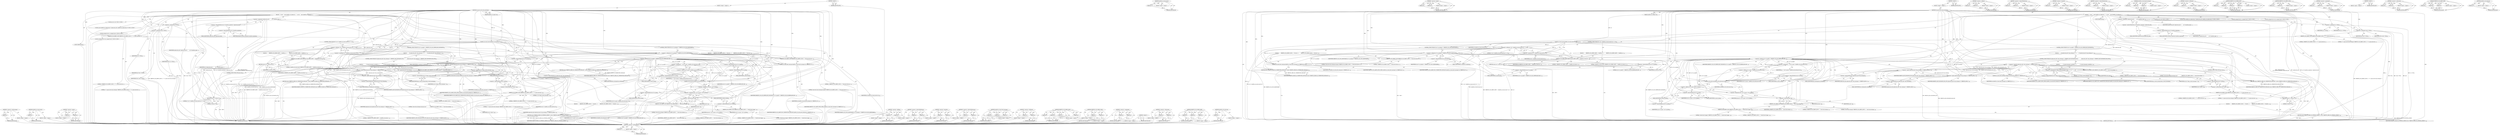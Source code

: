 digraph "mbedtls_ssl_hs_hdr_len" {
vulnerable_243 [label=<(METHOD,&lt;operator&gt;.postIncrement)>];
vulnerable_244 [label=<(PARAM,p1)>];
vulnerable_245 [label=<(BLOCK,&lt;empty&gt;,&lt;empty&gt;)>];
vulnerable_246 [label=<(METHOD_RETURN,ANY)>];
vulnerable_191 [label=<(METHOD,mbedtls_ssl_read_record)>];
vulnerable_192 [label=<(PARAM,p1)>];
vulnerable_193 [label=<(BLOCK,&lt;empty&gt;,&lt;empty&gt;)>];
vulnerable_194 [label=<(METHOD_RETURN,ANY)>];
vulnerable_217 [label=<(METHOD,&lt;operator&gt;.equals)>];
vulnerable_218 [label=<(PARAM,p1)>];
vulnerable_219 [label=<(PARAM,p2)>];
vulnerable_220 [label=<(BLOCK,&lt;empty&gt;,&lt;empty&gt;)>];
vulnerable_221 [label=<(METHOD_RETURN,ANY)>];
vulnerable_6 [label=<(METHOD,&lt;global&gt;)<SUB>1</SUB>>];
vulnerable_7 [label=<(BLOCK,&lt;empty&gt;,&lt;empty&gt;)<SUB>1</SUB>>];
vulnerable_8 [label=<(METHOD,ssl_parse_server_key_exchange)<SUB>1</SUB>>];
vulnerable_9 [label=<(PARAM,mbedtls_ssl_context *ssl)<SUB>1</SUB>>];
vulnerable_10 [label=<(BLOCK,{
    int ret;
    const mbedtls_ssl_ciphersuit...,{
    int ret;
    const mbedtls_ssl_ciphersuit...)<SUB>2</SUB>>];
vulnerable_11 [label="<(LOCAL,int ret: int)<SUB>3</SUB>>"];
vulnerable_12 [label="<(LOCAL,const mbedtls_ssl_ciphersuite_t* ciphersuite_info: mbedtls_ssl_ciphersuite_t*)<SUB>4</SUB>>"];
vulnerable_13 [label=<(&lt;operator&gt;.assignment,*ciphersuite_info =
        ssl-&gt;transform_nego...)<SUB>4</SUB>>];
vulnerable_14 [label=<(IDENTIFIER,ciphersuite_info,*ciphersuite_info =
        ssl-&gt;transform_nego...)<SUB>4</SUB>>];
vulnerable_15 [label=<(&lt;operator&gt;.indirectFieldAccess,ssl-&gt;transform_negotiate-&gt;ciphersuite_info)<SUB>5</SUB>>];
vulnerable_16 [label=<(&lt;operator&gt;.indirectFieldAccess,ssl-&gt;transform_negotiate)<SUB>5</SUB>>];
vulnerable_17 [label=<(IDENTIFIER,ssl,*ciphersuite_info =
        ssl-&gt;transform_nego...)<SUB>5</SUB>>];
vulnerable_18 [label=<(FIELD_IDENTIFIER,transform_negotiate,transform_negotiate)<SUB>5</SUB>>];
vulnerable_19 [label=<(FIELD_IDENTIFIER,ciphersuite_info,ciphersuite_info)<SUB>5</SUB>>];
vulnerable_20 [label="<(LOCAL,unsigned char* p: unsigned char*)<SUB>6</SUB>>"];
vulnerable_21 [label="<(LOCAL,unsigned char* end: unsigned char*)<SUB>6</SUB>>"];
vulnerable_22 [label=<(&lt;operator&gt;.assignment,*p = NULL)<SUB>6</SUB>>];
vulnerable_23 [label=<(IDENTIFIER,p,*p = NULL)<SUB>6</SUB>>];
vulnerable_24 [label=<(IDENTIFIER,NULL,*p = NULL)<SUB>6</SUB>>];
vulnerable_25 [label=<(&lt;operator&gt;.assignment,*end = NULL)<SUB>6</SUB>>];
vulnerable_26 [label=<(IDENTIFIER,end,*end = NULL)<SUB>6</SUB>>];
vulnerable_27 [label=<(IDENTIFIER,NULL,*end = NULL)<SUB>6</SUB>>];
vulnerable_28 [label=<(MBEDTLS_SSL_DEBUG_MSG,MBEDTLS_SSL_DEBUG_MSG( 2, ( &quot;=&gt; parse server ke...)<SUB>8</SUB>>];
vulnerable_29 [label=<(LITERAL,2,MBEDTLS_SSL_DEBUG_MSG( 2, ( &quot;=&gt; parse server ke...)<SUB>8</SUB>>];
vulnerable_30 [label=<(LITERAL,&quot;=&gt; parse server key exchange&quot;,MBEDTLS_SSL_DEBUG_MSG( 2, ( &quot;=&gt; parse server ke...)<SUB>8</SUB>>];
vulnerable_31 [label=<(CONTROL_STRUCTURE,IF,if (( ret = mbedtls_ssl_read_record( ssl ) ) != 0))<SUB>43</SUB>>];
vulnerable_32 [label=<(&lt;operator&gt;.notEquals,( ret = mbedtls_ssl_read_record( ssl ) ) != 0)<SUB>43</SUB>>];
vulnerable_33 [label=<(&lt;operator&gt;.assignment,ret = mbedtls_ssl_read_record( ssl ))<SUB>43</SUB>>];
vulnerable_34 [label=<(IDENTIFIER,ret,ret = mbedtls_ssl_read_record( ssl ))<SUB>43</SUB>>];
vulnerable_35 [label=<(mbedtls_ssl_read_record,mbedtls_ssl_read_record( ssl ))<SUB>43</SUB>>];
vulnerable_36 [label=<(IDENTIFIER,ssl,mbedtls_ssl_read_record( ssl ))<SUB>43</SUB>>];
vulnerable_37 [label=<(LITERAL,0,( ret = mbedtls_ssl_read_record( ssl ) ) != 0)<SUB>43</SUB>>];
vulnerable_38 [label=<(BLOCK,{
        MBEDTLS_SSL_DEBUG_RET( 1, &quot;mbedtls_ss...,{
        MBEDTLS_SSL_DEBUG_RET( 1, &quot;mbedtls_ss...)<SUB>44</SUB>>];
vulnerable_39 [label=<(MBEDTLS_SSL_DEBUG_RET,MBEDTLS_SSL_DEBUG_RET( 1, &quot;mbedtls_ssl_read_rec...)<SUB>45</SUB>>];
vulnerable_40 [label=<(LITERAL,1,MBEDTLS_SSL_DEBUG_RET( 1, &quot;mbedtls_ssl_read_rec...)<SUB>45</SUB>>];
vulnerable_41 [label=<(LITERAL,&quot;mbedtls_ssl_read_record&quot;,MBEDTLS_SSL_DEBUG_RET( 1, &quot;mbedtls_ssl_read_rec...)<SUB>45</SUB>>];
vulnerable_42 [label=<(IDENTIFIER,ret,MBEDTLS_SSL_DEBUG_RET( 1, &quot;mbedtls_ssl_read_rec...)<SUB>45</SUB>>];
vulnerable_43 [label=<(RETURN,return( ret );,return( ret );)<SUB>46</SUB>>];
vulnerable_44 [label=<(IDENTIFIER,ret,return( ret );)<SUB>46</SUB>>];
vulnerable_45 [label=<(CONTROL_STRUCTURE,IF,if (ssl-&gt;in_msgtype != MBEDTLS_SSL_MSG_HANDSHAKE))<SUB>49</SUB>>];
vulnerable_46 [label=<(&lt;operator&gt;.notEquals,ssl-&gt;in_msgtype != MBEDTLS_SSL_MSG_HANDSHAKE)<SUB>49</SUB>>];
vulnerable_47 [label=<(&lt;operator&gt;.indirectFieldAccess,ssl-&gt;in_msgtype)<SUB>49</SUB>>];
vulnerable_48 [label=<(IDENTIFIER,ssl,ssl-&gt;in_msgtype != MBEDTLS_SSL_MSG_HANDSHAKE)<SUB>49</SUB>>];
vulnerable_49 [label=<(FIELD_IDENTIFIER,in_msgtype,in_msgtype)<SUB>49</SUB>>];
vulnerable_50 [label=<(IDENTIFIER,MBEDTLS_SSL_MSG_HANDSHAKE,ssl-&gt;in_msgtype != MBEDTLS_SSL_MSG_HANDSHAKE)<SUB>49</SUB>>];
vulnerable_51 [label=<(BLOCK,{
        MBEDTLS_SSL_DEBUG_MSG( 1, ( &quot;bad serv...,{
        MBEDTLS_SSL_DEBUG_MSG( 1, ( &quot;bad serv...)<SUB>50</SUB>>];
vulnerable_52 [label=<(MBEDTLS_SSL_DEBUG_MSG,MBEDTLS_SSL_DEBUG_MSG( 1, ( &quot;bad server key exc...)<SUB>51</SUB>>];
vulnerable_53 [label=<(LITERAL,1,MBEDTLS_SSL_DEBUG_MSG( 1, ( &quot;bad server key exc...)<SUB>51</SUB>>];
vulnerable_54 [label=<(LITERAL,&quot;bad server key exchange message&quot;,MBEDTLS_SSL_DEBUG_MSG( 1, ( &quot;bad server key exc...)<SUB>51</SUB>>];
vulnerable_55 [label=<(mbedtls_ssl_send_alert_message,mbedtls_ssl_send_alert_message( ssl, MBEDTLS_SS...)<SUB>52</SUB>>];
vulnerable_56 [label=<(IDENTIFIER,ssl,mbedtls_ssl_send_alert_message( ssl, MBEDTLS_SS...)<SUB>52</SUB>>];
vulnerable_57 [label=<(IDENTIFIER,MBEDTLS_SSL_ALERT_LEVEL_FATAL,mbedtls_ssl_send_alert_message( ssl, MBEDTLS_SS...)<SUB>52</SUB>>];
vulnerable_58 [label=<(IDENTIFIER,MBEDTLS_SSL_ALERT_MSG_UNEXPECTED_MESSAGE,mbedtls_ssl_send_alert_message( ssl, MBEDTLS_SS...)<SUB>53</SUB>>];
vulnerable_59 [label=<(RETURN,return( MBEDTLS_ERR_SSL_UNEXPECTED_MESSAGE );,return( MBEDTLS_ERR_SSL_UNEXPECTED_MESSAGE );)<SUB>54</SUB>>];
vulnerable_60 [label=<(IDENTIFIER,MBEDTLS_ERR_SSL_UNEXPECTED_MESSAGE,return( MBEDTLS_ERR_SSL_UNEXPECTED_MESSAGE );)<SUB>54</SUB>>];
vulnerable_61 [label=<(CONTROL_STRUCTURE,IF,if (ssl-&gt;in_msg[0] != MBEDTLS_SSL_HS_SERVER_KEY_EXCHANGE))<SUB>61</SUB>>];
vulnerable_62 [label=<(&lt;operator&gt;.notEquals,ssl-&gt;in_msg[0] != MBEDTLS_SSL_HS_SERVER_KEY_EXC...)<SUB>61</SUB>>];
vulnerable_63 [label=<(&lt;operator&gt;.indirectIndexAccess,ssl-&gt;in_msg[0])<SUB>61</SUB>>];
vulnerable_64 [label=<(&lt;operator&gt;.indirectFieldAccess,ssl-&gt;in_msg)<SUB>61</SUB>>];
vulnerable_65 [label=<(IDENTIFIER,ssl,ssl-&gt;in_msg[0] != MBEDTLS_SSL_HS_SERVER_KEY_EXC...)<SUB>61</SUB>>];
vulnerable_66 [label=<(FIELD_IDENTIFIER,in_msg,in_msg)<SUB>61</SUB>>];
vulnerable_67 [label=<(LITERAL,0,ssl-&gt;in_msg[0] != MBEDTLS_SSL_HS_SERVER_KEY_EXC...)<SUB>61</SUB>>];
vulnerable_68 [label=<(IDENTIFIER,MBEDTLS_SSL_HS_SERVER_KEY_EXCHANGE,ssl-&gt;in_msg[0] != MBEDTLS_SSL_HS_SERVER_KEY_EXC...)<SUB>61</SUB>>];
vulnerable_69 [label=<(BLOCK,{
        if( ciphersuite_info-&gt;key_exchange ==...,{
        if( ciphersuite_info-&gt;key_exchange ==...)<SUB>62</SUB>>];
vulnerable_70 [label=<(CONTROL_STRUCTURE,IF,if (ciphersuite_info-&gt;key_exchange == MBEDTLS_KEY_EXCHANGE_PSK ||
            ciphersuite_info-&gt;key_exchange == MBEDTLS_KEY_EXCHANGE_RSA_PSK))<SUB>63</SUB>>];
vulnerable_71 [label=<(&lt;operator&gt;.logicalOr,ciphersuite_info-&gt;key_exchange == MBEDTLS_KEY_E...)<SUB>63</SUB>>];
vulnerable_72 [label=<(&lt;operator&gt;.equals,ciphersuite_info-&gt;key_exchange == MBEDTLS_KEY_E...)<SUB>63</SUB>>];
vulnerable_73 [label=<(&lt;operator&gt;.indirectFieldAccess,ciphersuite_info-&gt;key_exchange)<SUB>63</SUB>>];
vulnerable_74 [label=<(IDENTIFIER,ciphersuite_info,ciphersuite_info-&gt;key_exchange == MBEDTLS_KEY_E...)<SUB>63</SUB>>];
vulnerable_75 [label=<(FIELD_IDENTIFIER,key_exchange,key_exchange)<SUB>63</SUB>>];
vulnerable_76 [label=<(IDENTIFIER,MBEDTLS_KEY_EXCHANGE_PSK,ciphersuite_info-&gt;key_exchange == MBEDTLS_KEY_E...)<SUB>63</SUB>>];
vulnerable_77 [label=<(&lt;operator&gt;.equals,ciphersuite_info-&gt;key_exchange == MBEDTLS_KEY_E...)<SUB>64</SUB>>];
vulnerable_78 [label=<(&lt;operator&gt;.indirectFieldAccess,ciphersuite_info-&gt;key_exchange)<SUB>64</SUB>>];
vulnerable_79 [label=<(IDENTIFIER,ciphersuite_info,ciphersuite_info-&gt;key_exchange == MBEDTLS_KEY_E...)<SUB>64</SUB>>];
vulnerable_80 [label=<(FIELD_IDENTIFIER,key_exchange,key_exchange)<SUB>64</SUB>>];
vulnerable_81 [label=<(IDENTIFIER,MBEDTLS_KEY_EXCHANGE_RSA_PSK,ciphersuite_info-&gt;key_exchange == MBEDTLS_KEY_E...)<SUB>64</SUB>>];
vulnerable_82 [label=<(BLOCK,{
            /* Current message is probably ei...,{
            /* Current message is probably ei...)<SUB>65</SUB>>];
vulnerable_83 [label=<(&lt;operator&gt;.assignment,ssl-&gt;keep_current_message = 1)<SUB>68</SUB>>];
vulnerable_84 [label=<(&lt;operator&gt;.indirectFieldAccess,ssl-&gt;keep_current_message)<SUB>68</SUB>>];
vulnerable_85 [label=<(IDENTIFIER,ssl,ssl-&gt;keep_current_message = 1)<SUB>68</SUB>>];
vulnerable_86 [label=<(FIELD_IDENTIFIER,keep_current_message,keep_current_message)<SUB>68</SUB>>];
vulnerable_87 [label=<(LITERAL,1,ssl-&gt;keep_current_message = 1)<SUB>68</SUB>>];
vulnerable_88 [label=<(CONTROL_STRUCTURE,GOTO,goto exit;)<SUB>69</SUB>>];
vulnerable_89 [label=<(MBEDTLS_SSL_DEBUG_MSG,MBEDTLS_SSL_DEBUG_MSG( 1, ( &quot;server key exchang...)<SUB>72</SUB>>];
vulnerable_90 [label=<(LITERAL,1,MBEDTLS_SSL_DEBUG_MSG( 1, ( &quot;server key exchang...)<SUB>72</SUB>>];
vulnerable_91 [label=<(LITERAL,&quot;server key exchange message must &quot;
           ...,MBEDTLS_SSL_DEBUG_MSG( 1, ( &quot;server key exchang...)<SUB>72</SUB>>];
vulnerable_92 [label=<(mbedtls_ssl_send_alert_message,mbedtls_ssl_send_alert_message( ssl, MBEDTLS_SS...)<SUB>74</SUB>>];
vulnerable_93 [label=<(IDENTIFIER,ssl,mbedtls_ssl_send_alert_message( ssl, MBEDTLS_SS...)<SUB>74</SUB>>];
vulnerable_94 [label=<(IDENTIFIER,MBEDTLS_SSL_ALERT_LEVEL_FATAL,mbedtls_ssl_send_alert_message( ssl, MBEDTLS_SS...)<SUB>74</SUB>>];
vulnerable_95 [label=<(IDENTIFIER,MBEDTLS_SSL_ALERT_MSG_UNEXPECTED_MESSAGE,mbedtls_ssl_send_alert_message( ssl, MBEDTLS_SS...)<SUB>75</SUB>>];
vulnerable_96 [label=<(RETURN,return( MBEDTLS_ERR_SSL_UNEXPECTED_MESSAGE );,return( MBEDTLS_ERR_SSL_UNEXPECTED_MESSAGE );)<SUB>77</SUB>>];
vulnerable_97 [label=<(IDENTIFIER,MBEDTLS_ERR_SSL_UNEXPECTED_MESSAGE,return( MBEDTLS_ERR_SSL_UNEXPECTED_MESSAGE );)<SUB>77</SUB>>];
vulnerable_98 [label=<(&lt;operator&gt;.assignment,p   = ssl-&gt;in_msg + mbedtls_ssl_hs_hdr_len( ssl ))<SUB>80</SUB>>];
vulnerable_99 [label=<(IDENTIFIER,p,p   = ssl-&gt;in_msg + mbedtls_ssl_hs_hdr_len( ssl ))<SUB>80</SUB>>];
vulnerable_100 [label=<(&lt;operator&gt;.addition,ssl-&gt;in_msg + mbedtls_ssl_hs_hdr_len( ssl ))<SUB>80</SUB>>];
vulnerable_101 [label=<(&lt;operator&gt;.indirectFieldAccess,ssl-&gt;in_msg)<SUB>80</SUB>>];
vulnerable_102 [label=<(IDENTIFIER,ssl,ssl-&gt;in_msg + mbedtls_ssl_hs_hdr_len( ssl ))<SUB>80</SUB>>];
vulnerable_103 [label=<(FIELD_IDENTIFIER,in_msg,in_msg)<SUB>80</SUB>>];
vulnerable_104 [label=<(mbedtls_ssl_hs_hdr_len,mbedtls_ssl_hs_hdr_len( ssl ))<SUB>80</SUB>>];
vulnerable_105 [label=<(IDENTIFIER,ssl,mbedtls_ssl_hs_hdr_len( ssl ))<SUB>80</SUB>>];
vulnerable_106 [label=<(&lt;operator&gt;.assignment,end = ssl-&gt;in_msg + ssl-&gt;in_hslen)<SUB>81</SUB>>];
vulnerable_107 [label=<(IDENTIFIER,end,end = ssl-&gt;in_msg + ssl-&gt;in_hslen)<SUB>81</SUB>>];
vulnerable_108 [label=<(&lt;operator&gt;.addition,ssl-&gt;in_msg + ssl-&gt;in_hslen)<SUB>81</SUB>>];
vulnerable_109 [label=<(&lt;operator&gt;.indirectFieldAccess,ssl-&gt;in_msg)<SUB>81</SUB>>];
vulnerable_110 [label=<(IDENTIFIER,ssl,ssl-&gt;in_msg + ssl-&gt;in_hslen)<SUB>81</SUB>>];
vulnerable_111 [label=<(FIELD_IDENTIFIER,in_msg,in_msg)<SUB>81</SUB>>];
vulnerable_112 [label=<(&lt;operator&gt;.indirectFieldAccess,ssl-&gt;in_hslen)<SUB>81</SUB>>];
vulnerable_113 [label=<(IDENTIFIER,ssl,ssl-&gt;in_msg + ssl-&gt;in_hslen)<SUB>81</SUB>>];
vulnerable_114 [label=<(FIELD_IDENTIFIER,in_hslen,in_hslen)<SUB>81</SUB>>];
vulnerable_115 [label=<(MBEDTLS_SSL_DEBUG_BUF,MBEDTLS_SSL_DEBUG_BUF( 3,   &quot;server key exchang...)<SUB>82</SUB>>];
vulnerable_116 [label=<(LITERAL,3,MBEDTLS_SSL_DEBUG_BUF( 3,   &quot;server key exchang...)<SUB>82</SUB>>];
vulnerable_117 [label=<(LITERAL,&quot;server key exchange&quot;,MBEDTLS_SSL_DEBUG_BUF( 3,   &quot;server key exchang...)<SUB>82</SUB>>];
vulnerable_118 [label=<(IDENTIFIER,p,MBEDTLS_SSL_DEBUG_BUF( 3,   &quot;server key exchang...)<SUB>82</SUB>>];
vulnerable_119 [label=<(&lt;operator&gt;.subtraction,end - p)<SUB>82</SUB>>];
vulnerable_120 [label=<(IDENTIFIER,end,end - p)<SUB>82</SUB>>];
vulnerable_121 [label=<(IDENTIFIER,p,end - p)<SUB>82</SUB>>];
vulnerable_122 [label=<(BLOCK,{
        MBEDTLS_SSL_DEBUG_MSG( 1, ( &quot;should n...,{
        MBEDTLS_SSL_DEBUG_MSG( 1, ( &quot;should n...)<SUB>158</SUB>>];
vulnerable_123 [label=<(MBEDTLS_SSL_DEBUG_MSG,MBEDTLS_SSL_DEBUG_MSG( 1, ( &quot;should never happe...)<SUB>159</SUB>>];
vulnerable_124 [label=<(LITERAL,1,MBEDTLS_SSL_DEBUG_MSG( 1, ( &quot;should never happe...)<SUB>159</SUB>>];
vulnerable_125 [label=<(LITERAL,&quot;should never happen&quot;,MBEDTLS_SSL_DEBUG_MSG( 1, ( &quot;should never happe...)<SUB>159</SUB>>];
vulnerable_126 [label=<(RETURN,return( MBEDTLS_ERR_SSL_INTERNAL_ERROR );,return( MBEDTLS_ERR_SSL_INTERNAL_ERROR );)<SUB>160</SUB>>];
vulnerable_127 [label=<(IDENTIFIER,MBEDTLS_ERR_SSL_INTERNAL_ERROR,return( MBEDTLS_ERR_SSL_INTERNAL_ERROR );)<SUB>160</SUB>>];
vulnerable_128 [label=<(JUMP_TARGET,exit)<SUB>299</SUB>>];
vulnerable_129 [label=<(&lt;operator&gt;.postIncrement,ssl-&gt;state++)<SUB>300</SUB>>];
vulnerable_130 [label=<(&lt;operator&gt;.indirectFieldAccess,ssl-&gt;state)<SUB>300</SUB>>];
vulnerable_131 [label=<(IDENTIFIER,ssl,ssl-&gt;state++)<SUB>300</SUB>>];
vulnerable_132 [label=<(FIELD_IDENTIFIER,state,state)<SUB>300</SUB>>];
vulnerable_133 [label=<(MBEDTLS_SSL_DEBUG_MSG,MBEDTLS_SSL_DEBUG_MSG( 2, ( &quot;&lt;= parse server ke...)<SUB>302</SUB>>];
vulnerable_134 [label=<(LITERAL,2,MBEDTLS_SSL_DEBUG_MSG( 2, ( &quot;&lt;= parse server ke...)<SUB>302</SUB>>];
vulnerable_135 [label=<(LITERAL,&quot;&lt;= parse server key exchange&quot;,MBEDTLS_SSL_DEBUG_MSG( 2, ( &quot;&lt;= parse server ke...)<SUB>302</SUB>>];
vulnerable_136 [label=<(RETURN,return( 0 );,return( 0 );)<SUB>304</SUB>>];
vulnerable_137 [label=<(LITERAL,0,return( 0 );)<SUB>304</SUB>>];
vulnerable_138 [label=<(METHOD_RETURN,int)<SUB>1</SUB>>];
vulnerable_140 [label=<(METHOD_RETURN,ANY)<SUB>1</SUB>>];
vulnerable_222 [label=<(METHOD,&lt;operator&gt;.addition)>];
vulnerable_223 [label=<(PARAM,p1)>];
vulnerable_224 [label=<(PARAM,p2)>];
vulnerable_225 [label=<(BLOCK,&lt;empty&gt;,&lt;empty&gt;)>];
vulnerable_226 [label=<(METHOD_RETURN,ANY)>];
vulnerable_176 [label=<(METHOD,&lt;operator&gt;.indirectFieldAccess)>];
vulnerable_177 [label=<(PARAM,p1)>];
vulnerable_178 [label=<(PARAM,p2)>];
vulnerable_179 [label=<(BLOCK,&lt;empty&gt;,&lt;empty&gt;)>];
vulnerable_180 [label=<(METHOD_RETURN,ANY)>];
vulnerable_212 [label=<(METHOD,&lt;operator&gt;.logicalOr)>];
vulnerable_213 [label=<(PARAM,p1)>];
vulnerable_214 [label=<(PARAM,p2)>];
vulnerable_215 [label=<(BLOCK,&lt;empty&gt;,&lt;empty&gt;)>];
vulnerable_216 [label=<(METHOD_RETURN,ANY)>];
vulnerable_207 [label=<(METHOD,&lt;operator&gt;.indirectIndexAccess)>];
vulnerable_208 [label=<(PARAM,p1)>];
vulnerable_209 [label=<(PARAM,p2)>];
vulnerable_210 [label=<(BLOCK,&lt;empty&gt;,&lt;empty&gt;)>];
vulnerable_211 [label=<(METHOD_RETURN,ANY)>];
vulnerable_201 [label=<(METHOD,mbedtls_ssl_send_alert_message)>];
vulnerable_202 [label=<(PARAM,p1)>];
vulnerable_203 [label=<(PARAM,p2)>];
vulnerable_204 [label=<(PARAM,p3)>];
vulnerable_205 [label=<(BLOCK,&lt;empty&gt;,&lt;empty&gt;)>];
vulnerable_206 [label=<(METHOD_RETURN,ANY)>];
vulnerable_186 [label=<(METHOD,&lt;operator&gt;.notEquals)>];
vulnerable_187 [label=<(PARAM,p1)>];
vulnerable_188 [label=<(PARAM,p2)>];
vulnerable_189 [label=<(BLOCK,&lt;empty&gt;,&lt;empty&gt;)>];
vulnerable_190 [label=<(METHOD_RETURN,ANY)>];
vulnerable_231 [label=<(METHOD,MBEDTLS_SSL_DEBUG_BUF)>];
vulnerable_232 [label=<(PARAM,p1)>];
vulnerable_233 [label=<(PARAM,p2)>];
vulnerable_234 [label=<(PARAM,p3)>];
vulnerable_235 [label=<(PARAM,p4)>];
vulnerable_236 [label=<(BLOCK,&lt;empty&gt;,&lt;empty&gt;)>];
vulnerable_237 [label=<(METHOD_RETURN,ANY)>];
vulnerable_181 [label=<(METHOD,MBEDTLS_SSL_DEBUG_MSG)>];
vulnerable_182 [label=<(PARAM,p1)>];
vulnerable_183 [label=<(PARAM,p2)>];
vulnerable_184 [label=<(BLOCK,&lt;empty&gt;,&lt;empty&gt;)>];
vulnerable_185 [label=<(METHOD_RETURN,ANY)>];
vulnerable_171 [label=<(METHOD,&lt;operator&gt;.assignment)>];
vulnerable_172 [label=<(PARAM,p1)>];
vulnerable_173 [label=<(PARAM,p2)>];
vulnerable_174 [label=<(BLOCK,&lt;empty&gt;,&lt;empty&gt;)>];
vulnerable_175 [label=<(METHOD_RETURN,ANY)>];
vulnerable_165 [label=<(METHOD,&lt;global&gt;)<SUB>1</SUB>>];
vulnerable_166 [label=<(BLOCK,&lt;empty&gt;,&lt;empty&gt;)>];
vulnerable_167 [label=<(METHOD_RETURN,ANY)>];
vulnerable_238 [label=<(METHOD,&lt;operator&gt;.subtraction)>];
vulnerable_239 [label=<(PARAM,p1)>];
vulnerable_240 [label=<(PARAM,p2)>];
vulnerable_241 [label=<(BLOCK,&lt;empty&gt;,&lt;empty&gt;)>];
vulnerable_242 [label=<(METHOD_RETURN,ANY)>];
vulnerable_195 [label=<(METHOD,MBEDTLS_SSL_DEBUG_RET)>];
vulnerable_196 [label=<(PARAM,p1)>];
vulnerable_197 [label=<(PARAM,p2)>];
vulnerable_198 [label=<(PARAM,p3)>];
vulnerable_199 [label=<(BLOCK,&lt;empty&gt;,&lt;empty&gt;)>];
vulnerable_200 [label=<(METHOD_RETURN,ANY)>];
vulnerable_227 [label=<(METHOD,mbedtls_ssl_hs_hdr_len)>];
vulnerable_228 [label=<(PARAM,p1)>];
vulnerable_229 [label=<(BLOCK,&lt;empty&gt;,&lt;empty&gt;)>];
vulnerable_230 [label=<(METHOD_RETURN,ANY)>];
fixed_243 [label=<(METHOD,&lt;operator&gt;.postIncrement)>];
fixed_244 [label=<(PARAM,p1)>];
fixed_245 [label=<(BLOCK,&lt;empty&gt;,&lt;empty&gt;)>];
fixed_246 [label=<(METHOD_RETURN,ANY)>];
fixed_191 [label=<(METHOD,mbedtls_ssl_read_record)>];
fixed_192 [label=<(PARAM,p1)>];
fixed_193 [label=<(BLOCK,&lt;empty&gt;,&lt;empty&gt;)>];
fixed_194 [label=<(METHOD_RETURN,ANY)>];
fixed_217 [label=<(METHOD,&lt;operator&gt;.equals)>];
fixed_218 [label=<(PARAM,p1)>];
fixed_219 [label=<(PARAM,p2)>];
fixed_220 [label=<(BLOCK,&lt;empty&gt;,&lt;empty&gt;)>];
fixed_221 [label=<(METHOD_RETURN,ANY)>];
fixed_6 [label=<(METHOD,&lt;global&gt;)<SUB>1</SUB>>];
fixed_7 [label=<(BLOCK,&lt;empty&gt;,&lt;empty&gt;)<SUB>1</SUB>>];
fixed_8 [label=<(METHOD,ssl_parse_server_key_exchange)<SUB>1</SUB>>];
fixed_9 [label=<(PARAM,mbedtls_ssl_context *ssl)<SUB>1</SUB>>];
fixed_10 [label=<(BLOCK,{
    int ret;
    const mbedtls_ssl_ciphersuit...,{
    int ret;
    const mbedtls_ssl_ciphersuit...)<SUB>2</SUB>>];
fixed_11 [label="<(LOCAL,int ret: int)<SUB>3</SUB>>"];
fixed_12 [label="<(LOCAL,const mbedtls_ssl_ciphersuite_t* ciphersuite_info: mbedtls_ssl_ciphersuite_t*)<SUB>4</SUB>>"];
fixed_13 [label=<(&lt;operator&gt;.assignment,*ciphersuite_info =
        ssl-&gt;transform_nego...)<SUB>4</SUB>>];
fixed_14 [label=<(IDENTIFIER,ciphersuite_info,*ciphersuite_info =
        ssl-&gt;transform_nego...)<SUB>4</SUB>>];
fixed_15 [label=<(&lt;operator&gt;.indirectFieldAccess,ssl-&gt;transform_negotiate-&gt;ciphersuite_info)<SUB>5</SUB>>];
fixed_16 [label=<(&lt;operator&gt;.indirectFieldAccess,ssl-&gt;transform_negotiate)<SUB>5</SUB>>];
fixed_17 [label=<(IDENTIFIER,ssl,*ciphersuite_info =
        ssl-&gt;transform_nego...)<SUB>5</SUB>>];
fixed_18 [label=<(FIELD_IDENTIFIER,transform_negotiate,transform_negotiate)<SUB>5</SUB>>];
fixed_19 [label=<(FIELD_IDENTIFIER,ciphersuite_info,ciphersuite_info)<SUB>5</SUB>>];
fixed_20 [label="<(LOCAL,unsigned char* p: unsigned char*)<SUB>6</SUB>>"];
fixed_21 [label="<(LOCAL,unsigned char* end: unsigned char*)<SUB>6</SUB>>"];
fixed_22 [label=<(&lt;operator&gt;.assignment,*p = NULL)<SUB>6</SUB>>];
fixed_23 [label=<(IDENTIFIER,p,*p = NULL)<SUB>6</SUB>>];
fixed_24 [label=<(IDENTIFIER,NULL,*p = NULL)<SUB>6</SUB>>];
fixed_25 [label=<(&lt;operator&gt;.assignment,*end = NULL)<SUB>6</SUB>>];
fixed_26 [label=<(IDENTIFIER,end,*end = NULL)<SUB>6</SUB>>];
fixed_27 [label=<(IDENTIFIER,NULL,*end = NULL)<SUB>6</SUB>>];
fixed_28 [label=<(MBEDTLS_SSL_DEBUG_MSG,MBEDTLS_SSL_DEBUG_MSG( 2, ( &quot;=&gt; parse server ke...)<SUB>8</SUB>>];
fixed_29 [label=<(LITERAL,2,MBEDTLS_SSL_DEBUG_MSG( 2, ( &quot;=&gt; parse server ke...)<SUB>8</SUB>>];
fixed_30 [label=<(LITERAL,&quot;=&gt; parse server key exchange&quot;,MBEDTLS_SSL_DEBUG_MSG( 2, ( &quot;=&gt; parse server ke...)<SUB>8</SUB>>];
fixed_31 [label=<(CONTROL_STRUCTURE,IF,if (( ret = mbedtls_ssl_read_record( ssl ) ) != 0))<SUB>43</SUB>>];
fixed_32 [label=<(&lt;operator&gt;.notEquals,( ret = mbedtls_ssl_read_record( ssl ) ) != 0)<SUB>43</SUB>>];
fixed_33 [label=<(&lt;operator&gt;.assignment,ret = mbedtls_ssl_read_record( ssl ))<SUB>43</SUB>>];
fixed_34 [label=<(IDENTIFIER,ret,ret = mbedtls_ssl_read_record( ssl ))<SUB>43</SUB>>];
fixed_35 [label=<(mbedtls_ssl_read_record,mbedtls_ssl_read_record( ssl ))<SUB>43</SUB>>];
fixed_36 [label=<(IDENTIFIER,ssl,mbedtls_ssl_read_record( ssl ))<SUB>43</SUB>>];
fixed_37 [label=<(LITERAL,0,( ret = mbedtls_ssl_read_record( ssl ) ) != 0)<SUB>43</SUB>>];
fixed_38 [label=<(BLOCK,{
        MBEDTLS_SSL_DEBUG_RET( 1, &quot;mbedtls_ss...,{
        MBEDTLS_SSL_DEBUG_RET( 1, &quot;mbedtls_ss...)<SUB>44</SUB>>];
fixed_39 [label=<(MBEDTLS_SSL_DEBUG_RET,MBEDTLS_SSL_DEBUG_RET( 1, &quot;mbedtls_ssl_read_rec...)<SUB>45</SUB>>];
fixed_40 [label=<(LITERAL,1,MBEDTLS_SSL_DEBUG_RET( 1, &quot;mbedtls_ssl_read_rec...)<SUB>45</SUB>>];
fixed_41 [label=<(LITERAL,&quot;mbedtls_ssl_read_record&quot;,MBEDTLS_SSL_DEBUG_RET( 1, &quot;mbedtls_ssl_read_rec...)<SUB>45</SUB>>];
fixed_42 [label=<(IDENTIFIER,ret,MBEDTLS_SSL_DEBUG_RET( 1, &quot;mbedtls_ssl_read_rec...)<SUB>45</SUB>>];
fixed_43 [label=<(RETURN,return( ret );,return( ret );)<SUB>46</SUB>>];
fixed_44 [label=<(IDENTIFIER,ret,return( ret );)<SUB>46</SUB>>];
fixed_45 [label=<(CONTROL_STRUCTURE,IF,if (ssl-&gt;in_msgtype != MBEDTLS_SSL_MSG_HANDSHAKE))<SUB>49</SUB>>];
fixed_46 [label=<(&lt;operator&gt;.notEquals,ssl-&gt;in_msgtype != MBEDTLS_SSL_MSG_HANDSHAKE)<SUB>49</SUB>>];
fixed_47 [label=<(&lt;operator&gt;.indirectFieldAccess,ssl-&gt;in_msgtype)<SUB>49</SUB>>];
fixed_48 [label=<(IDENTIFIER,ssl,ssl-&gt;in_msgtype != MBEDTLS_SSL_MSG_HANDSHAKE)<SUB>49</SUB>>];
fixed_49 [label=<(FIELD_IDENTIFIER,in_msgtype,in_msgtype)<SUB>49</SUB>>];
fixed_50 [label=<(IDENTIFIER,MBEDTLS_SSL_MSG_HANDSHAKE,ssl-&gt;in_msgtype != MBEDTLS_SSL_MSG_HANDSHAKE)<SUB>49</SUB>>];
fixed_51 [label=<(BLOCK,{
        MBEDTLS_SSL_DEBUG_MSG( 1, ( &quot;bad serv...,{
        MBEDTLS_SSL_DEBUG_MSG( 1, ( &quot;bad serv...)<SUB>50</SUB>>];
fixed_52 [label=<(MBEDTLS_SSL_DEBUG_MSG,MBEDTLS_SSL_DEBUG_MSG( 1, ( &quot;bad server key exc...)<SUB>51</SUB>>];
fixed_53 [label=<(LITERAL,1,MBEDTLS_SSL_DEBUG_MSG( 1, ( &quot;bad server key exc...)<SUB>51</SUB>>];
fixed_54 [label=<(LITERAL,&quot;bad server key exchange message&quot;,MBEDTLS_SSL_DEBUG_MSG( 1, ( &quot;bad server key exc...)<SUB>51</SUB>>];
fixed_55 [label=<(mbedtls_ssl_send_alert_message,mbedtls_ssl_send_alert_message( ssl, MBEDTLS_SS...)<SUB>52</SUB>>];
fixed_56 [label=<(IDENTIFIER,ssl,mbedtls_ssl_send_alert_message( ssl, MBEDTLS_SS...)<SUB>52</SUB>>];
fixed_57 [label=<(IDENTIFIER,MBEDTLS_SSL_ALERT_LEVEL_FATAL,mbedtls_ssl_send_alert_message( ssl, MBEDTLS_SS...)<SUB>52</SUB>>];
fixed_58 [label=<(IDENTIFIER,MBEDTLS_SSL_ALERT_MSG_UNEXPECTED_MESSAGE,mbedtls_ssl_send_alert_message( ssl, MBEDTLS_SS...)<SUB>53</SUB>>];
fixed_59 [label=<(RETURN,return( MBEDTLS_ERR_SSL_UNEXPECTED_MESSAGE );,return( MBEDTLS_ERR_SSL_UNEXPECTED_MESSAGE );)<SUB>54</SUB>>];
fixed_60 [label=<(IDENTIFIER,MBEDTLS_ERR_SSL_UNEXPECTED_MESSAGE,return( MBEDTLS_ERR_SSL_UNEXPECTED_MESSAGE );)<SUB>54</SUB>>];
fixed_61 [label=<(CONTROL_STRUCTURE,IF,if (ssl-&gt;in_msg[0] != MBEDTLS_SSL_HS_SERVER_KEY_EXCHANGE))<SUB>61</SUB>>];
fixed_62 [label=<(&lt;operator&gt;.notEquals,ssl-&gt;in_msg[0] != MBEDTLS_SSL_HS_SERVER_KEY_EXC...)<SUB>61</SUB>>];
fixed_63 [label=<(&lt;operator&gt;.indirectIndexAccess,ssl-&gt;in_msg[0])<SUB>61</SUB>>];
fixed_64 [label=<(&lt;operator&gt;.indirectFieldAccess,ssl-&gt;in_msg)<SUB>61</SUB>>];
fixed_65 [label=<(IDENTIFIER,ssl,ssl-&gt;in_msg[0] != MBEDTLS_SSL_HS_SERVER_KEY_EXC...)<SUB>61</SUB>>];
fixed_66 [label=<(FIELD_IDENTIFIER,in_msg,in_msg)<SUB>61</SUB>>];
fixed_67 [label=<(LITERAL,0,ssl-&gt;in_msg[0] != MBEDTLS_SSL_HS_SERVER_KEY_EXC...)<SUB>61</SUB>>];
fixed_68 [label=<(IDENTIFIER,MBEDTLS_SSL_HS_SERVER_KEY_EXCHANGE,ssl-&gt;in_msg[0] != MBEDTLS_SSL_HS_SERVER_KEY_EXC...)<SUB>61</SUB>>];
fixed_69 [label=<(BLOCK,{
        if( ciphersuite_info-&gt;key_exchange ==...,{
        if( ciphersuite_info-&gt;key_exchange ==...)<SUB>62</SUB>>];
fixed_70 [label=<(CONTROL_STRUCTURE,IF,if (ciphersuite_info-&gt;key_exchange == MBEDTLS_KEY_EXCHANGE_PSK ||
            ciphersuite_info-&gt;key_exchange == MBEDTLS_KEY_EXCHANGE_RSA_PSK))<SUB>63</SUB>>];
fixed_71 [label=<(&lt;operator&gt;.logicalOr,ciphersuite_info-&gt;key_exchange == MBEDTLS_KEY_E...)<SUB>63</SUB>>];
fixed_72 [label=<(&lt;operator&gt;.equals,ciphersuite_info-&gt;key_exchange == MBEDTLS_KEY_E...)<SUB>63</SUB>>];
fixed_73 [label=<(&lt;operator&gt;.indirectFieldAccess,ciphersuite_info-&gt;key_exchange)<SUB>63</SUB>>];
fixed_74 [label=<(IDENTIFIER,ciphersuite_info,ciphersuite_info-&gt;key_exchange == MBEDTLS_KEY_E...)<SUB>63</SUB>>];
fixed_75 [label=<(FIELD_IDENTIFIER,key_exchange,key_exchange)<SUB>63</SUB>>];
fixed_76 [label=<(IDENTIFIER,MBEDTLS_KEY_EXCHANGE_PSK,ciphersuite_info-&gt;key_exchange == MBEDTLS_KEY_E...)<SUB>63</SUB>>];
fixed_77 [label=<(&lt;operator&gt;.equals,ciphersuite_info-&gt;key_exchange == MBEDTLS_KEY_E...)<SUB>64</SUB>>];
fixed_78 [label=<(&lt;operator&gt;.indirectFieldAccess,ciphersuite_info-&gt;key_exchange)<SUB>64</SUB>>];
fixed_79 [label=<(IDENTIFIER,ciphersuite_info,ciphersuite_info-&gt;key_exchange == MBEDTLS_KEY_E...)<SUB>64</SUB>>];
fixed_80 [label=<(FIELD_IDENTIFIER,key_exchange,key_exchange)<SUB>64</SUB>>];
fixed_81 [label=<(IDENTIFIER,MBEDTLS_KEY_EXCHANGE_RSA_PSK,ciphersuite_info-&gt;key_exchange == MBEDTLS_KEY_E...)<SUB>64</SUB>>];
fixed_82 [label=<(BLOCK,{
            /* Current message is probably ei...,{
            /* Current message is probably ei...)<SUB>65</SUB>>];
fixed_83 [label=<(&lt;operator&gt;.assignment,ssl-&gt;keep_current_message = 1)<SUB>68</SUB>>];
fixed_84 [label=<(&lt;operator&gt;.indirectFieldAccess,ssl-&gt;keep_current_message)<SUB>68</SUB>>];
fixed_85 [label=<(IDENTIFIER,ssl,ssl-&gt;keep_current_message = 1)<SUB>68</SUB>>];
fixed_86 [label=<(FIELD_IDENTIFIER,keep_current_message,keep_current_message)<SUB>68</SUB>>];
fixed_87 [label=<(LITERAL,1,ssl-&gt;keep_current_message = 1)<SUB>68</SUB>>];
fixed_88 [label=<(CONTROL_STRUCTURE,GOTO,goto exit;)<SUB>69</SUB>>];
fixed_89 [label=<(MBEDTLS_SSL_DEBUG_MSG,MBEDTLS_SSL_DEBUG_MSG( 1, ( &quot;server key exchang...)<SUB>72</SUB>>];
fixed_90 [label=<(LITERAL,1,MBEDTLS_SSL_DEBUG_MSG( 1, ( &quot;server key exchang...)<SUB>72</SUB>>];
fixed_91 [label=<(LITERAL,&quot;server key exchange message must &quot;
           ...,MBEDTLS_SSL_DEBUG_MSG( 1, ( &quot;server key exchang...)<SUB>72</SUB>>];
fixed_92 [label=<(mbedtls_ssl_send_alert_message,mbedtls_ssl_send_alert_message( ssl, MBEDTLS_SS...)<SUB>74</SUB>>];
fixed_93 [label=<(IDENTIFIER,ssl,mbedtls_ssl_send_alert_message( ssl, MBEDTLS_SS...)<SUB>74</SUB>>];
fixed_94 [label=<(IDENTIFIER,MBEDTLS_SSL_ALERT_LEVEL_FATAL,mbedtls_ssl_send_alert_message( ssl, MBEDTLS_SS...)<SUB>74</SUB>>];
fixed_95 [label=<(IDENTIFIER,MBEDTLS_SSL_ALERT_MSG_UNEXPECTED_MESSAGE,mbedtls_ssl_send_alert_message( ssl, MBEDTLS_SS...)<SUB>75</SUB>>];
fixed_96 [label=<(RETURN,return( MBEDTLS_ERR_SSL_UNEXPECTED_MESSAGE );,return( MBEDTLS_ERR_SSL_UNEXPECTED_MESSAGE );)<SUB>77</SUB>>];
fixed_97 [label=<(IDENTIFIER,MBEDTLS_ERR_SSL_UNEXPECTED_MESSAGE,return( MBEDTLS_ERR_SSL_UNEXPECTED_MESSAGE );)<SUB>77</SUB>>];
fixed_98 [label=<(&lt;operator&gt;.assignment,p   = ssl-&gt;in_msg + mbedtls_ssl_hs_hdr_len( ssl ))<SUB>80</SUB>>];
fixed_99 [label=<(IDENTIFIER,p,p   = ssl-&gt;in_msg + mbedtls_ssl_hs_hdr_len( ssl ))<SUB>80</SUB>>];
fixed_100 [label=<(&lt;operator&gt;.addition,ssl-&gt;in_msg + mbedtls_ssl_hs_hdr_len( ssl ))<SUB>80</SUB>>];
fixed_101 [label=<(&lt;operator&gt;.indirectFieldAccess,ssl-&gt;in_msg)<SUB>80</SUB>>];
fixed_102 [label=<(IDENTIFIER,ssl,ssl-&gt;in_msg + mbedtls_ssl_hs_hdr_len( ssl ))<SUB>80</SUB>>];
fixed_103 [label=<(FIELD_IDENTIFIER,in_msg,in_msg)<SUB>80</SUB>>];
fixed_104 [label=<(mbedtls_ssl_hs_hdr_len,mbedtls_ssl_hs_hdr_len( ssl ))<SUB>80</SUB>>];
fixed_105 [label=<(IDENTIFIER,ssl,mbedtls_ssl_hs_hdr_len( ssl ))<SUB>80</SUB>>];
fixed_106 [label=<(&lt;operator&gt;.assignment,end = ssl-&gt;in_msg + ssl-&gt;in_hslen)<SUB>81</SUB>>];
fixed_107 [label=<(IDENTIFIER,end,end = ssl-&gt;in_msg + ssl-&gt;in_hslen)<SUB>81</SUB>>];
fixed_108 [label=<(&lt;operator&gt;.addition,ssl-&gt;in_msg + ssl-&gt;in_hslen)<SUB>81</SUB>>];
fixed_109 [label=<(&lt;operator&gt;.indirectFieldAccess,ssl-&gt;in_msg)<SUB>81</SUB>>];
fixed_110 [label=<(IDENTIFIER,ssl,ssl-&gt;in_msg + ssl-&gt;in_hslen)<SUB>81</SUB>>];
fixed_111 [label=<(FIELD_IDENTIFIER,in_msg,in_msg)<SUB>81</SUB>>];
fixed_112 [label=<(&lt;operator&gt;.indirectFieldAccess,ssl-&gt;in_hslen)<SUB>81</SUB>>];
fixed_113 [label=<(IDENTIFIER,ssl,ssl-&gt;in_msg + ssl-&gt;in_hslen)<SUB>81</SUB>>];
fixed_114 [label=<(FIELD_IDENTIFIER,in_hslen,in_hslen)<SUB>81</SUB>>];
fixed_115 [label=<(MBEDTLS_SSL_DEBUG_BUF,MBEDTLS_SSL_DEBUG_BUF( 3,   &quot;server key exchang...)<SUB>82</SUB>>];
fixed_116 [label=<(LITERAL,3,MBEDTLS_SSL_DEBUG_BUF( 3,   &quot;server key exchang...)<SUB>82</SUB>>];
fixed_117 [label=<(LITERAL,&quot;server key exchange&quot;,MBEDTLS_SSL_DEBUG_BUF( 3,   &quot;server key exchang...)<SUB>82</SUB>>];
fixed_118 [label=<(IDENTIFIER,p,MBEDTLS_SSL_DEBUG_BUF( 3,   &quot;server key exchang...)<SUB>82</SUB>>];
fixed_119 [label=<(&lt;operator&gt;.subtraction,end - p)<SUB>82</SUB>>];
fixed_120 [label=<(IDENTIFIER,end,end - p)<SUB>82</SUB>>];
fixed_121 [label=<(IDENTIFIER,p,end - p)<SUB>82</SUB>>];
fixed_122 [label=<(BLOCK,{
        MBEDTLS_SSL_DEBUG_MSG( 1, ( &quot;should n...,{
        MBEDTLS_SSL_DEBUG_MSG( 1, ( &quot;should n...)<SUB>158</SUB>>];
fixed_123 [label=<(MBEDTLS_SSL_DEBUG_MSG,MBEDTLS_SSL_DEBUG_MSG( 1, ( &quot;should never happe...)<SUB>159</SUB>>];
fixed_124 [label=<(LITERAL,1,MBEDTLS_SSL_DEBUG_MSG( 1, ( &quot;should never happe...)<SUB>159</SUB>>];
fixed_125 [label=<(LITERAL,&quot;should never happen&quot;,MBEDTLS_SSL_DEBUG_MSG( 1, ( &quot;should never happe...)<SUB>159</SUB>>];
fixed_126 [label=<(RETURN,return( MBEDTLS_ERR_SSL_INTERNAL_ERROR );,return( MBEDTLS_ERR_SSL_INTERNAL_ERROR );)<SUB>160</SUB>>];
fixed_127 [label=<(IDENTIFIER,MBEDTLS_ERR_SSL_INTERNAL_ERROR,return( MBEDTLS_ERR_SSL_INTERNAL_ERROR );)<SUB>160</SUB>>];
fixed_128 [label=<(JUMP_TARGET,exit)<SUB>307</SUB>>];
fixed_129 [label=<(&lt;operator&gt;.postIncrement,ssl-&gt;state++)<SUB>308</SUB>>];
fixed_130 [label=<(&lt;operator&gt;.indirectFieldAccess,ssl-&gt;state)<SUB>308</SUB>>];
fixed_131 [label=<(IDENTIFIER,ssl,ssl-&gt;state++)<SUB>308</SUB>>];
fixed_132 [label=<(FIELD_IDENTIFIER,state,state)<SUB>308</SUB>>];
fixed_133 [label=<(MBEDTLS_SSL_DEBUG_MSG,MBEDTLS_SSL_DEBUG_MSG( 2, ( &quot;&lt;= parse server ke...)<SUB>310</SUB>>];
fixed_134 [label=<(LITERAL,2,MBEDTLS_SSL_DEBUG_MSG( 2, ( &quot;&lt;= parse server ke...)<SUB>310</SUB>>];
fixed_135 [label=<(LITERAL,&quot;&lt;= parse server key exchange&quot;,MBEDTLS_SSL_DEBUG_MSG( 2, ( &quot;&lt;= parse server ke...)<SUB>310</SUB>>];
fixed_136 [label=<(RETURN,return( 0 );,return( 0 );)<SUB>312</SUB>>];
fixed_137 [label=<(LITERAL,0,return( 0 );)<SUB>312</SUB>>];
fixed_138 [label=<(METHOD_RETURN,int)<SUB>1</SUB>>];
fixed_140 [label=<(METHOD_RETURN,ANY)<SUB>1</SUB>>];
fixed_222 [label=<(METHOD,&lt;operator&gt;.addition)>];
fixed_223 [label=<(PARAM,p1)>];
fixed_224 [label=<(PARAM,p2)>];
fixed_225 [label=<(BLOCK,&lt;empty&gt;,&lt;empty&gt;)>];
fixed_226 [label=<(METHOD_RETURN,ANY)>];
fixed_176 [label=<(METHOD,&lt;operator&gt;.indirectFieldAccess)>];
fixed_177 [label=<(PARAM,p1)>];
fixed_178 [label=<(PARAM,p2)>];
fixed_179 [label=<(BLOCK,&lt;empty&gt;,&lt;empty&gt;)>];
fixed_180 [label=<(METHOD_RETURN,ANY)>];
fixed_212 [label=<(METHOD,&lt;operator&gt;.logicalOr)>];
fixed_213 [label=<(PARAM,p1)>];
fixed_214 [label=<(PARAM,p2)>];
fixed_215 [label=<(BLOCK,&lt;empty&gt;,&lt;empty&gt;)>];
fixed_216 [label=<(METHOD_RETURN,ANY)>];
fixed_207 [label=<(METHOD,&lt;operator&gt;.indirectIndexAccess)>];
fixed_208 [label=<(PARAM,p1)>];
fixed_209 [label=<(PARAM,p2)>];
fixed_210 [label=<(BLOCK,&lt;empty&gt;,&lt;empty&gt;)>];
fixed_211 [label=<(METHOD_RETURN,ANY)>];
fixed_201 [label=<(METHOD,mbedtls_ssl_send_alert_message)>];
fixed_202 [label=<(PARAM,p1)>];
fixed_203 [label=<(PARAM,p2)>];
fixed_204 [label=<(PARAM,p3)>];
fixed_205 [label=<(BLOCK,&lt;empty&gt;,&lt;empty&gt;)>];
fixed_206 [label=<(METHOD_RETURN,ANY)>];
fixed_186 [label=<(METHOD,&lt;operator&gt;.notEquals)>];
fixed_187 [label=<(PARAM,p1)>];
fixed_188 [label=<(PARAM,p2)>];
fixed_189 [label=<(BLOCK,&lt;empty&gt;,&lt;empty&gt;)>];
fixed_190 [label=<(METHOD_RETURN,ANY)>];
fixed_231 [label=<(METHOD,MBEDTLS_SSL_DEBUG_BUF)>];
fixed_232 [label=<(PARAM,p1)>];
fixed_233 [label=<(PARAM,p2)>];
fixed_234 [label=<(PARAM,p3)>];
fixed_235 [label=<(PARAM,p4)>];
fixed_236 [label=<(BLOCK,&lt;empty&gt;,&lt;empty&gt;)>];
fixed_237 [label=<(METHOD_RETURN,ANY)>];
fixed_181 [label=<(METHOD,MBEDTLS_SSL_DEBUG_MSG)>];
fixed_182 [label=<(PARAM,p1)>];
fixed_183 [label=<(PARAM,p2)>];
fixed_184 [label=<(BLOCK,&lt;empty&gt;,&lt;empty&gt;)>];
fixed_185 [label=<(METHOD_RETURN,ANY)>];
fixed_171 [label=<(METHOD,&lt;operator&gt;.assignment)>];
fixed_172 [label=<(PARAM,p1)>];
fixed_173 [label=<(PARAM,p2)>];
fixed_174 [label=<(BLOCK,&lt;empty&gt;,&lt;empty&gt;)>];
fixed_175 [label=<(METHOD_RETURN,ANY)>];
fixed_165 [label=<(METHOD,&lt;global&gt;)<SUB>1</SUB>>];
fixed_166 [label=<(BLOCK,&lt;empty&gt;,&lt;empty&gt;)>];
fixed_167 [label=<(METHOD_RETURN,ANY)>];
fixed_238 [label=<(METHOD,&lt;operator&gt;.subtraction)>];
fixed_239 [label=<(PARAM,p1)>];
fixed_240 [label=<(PARAM,p2)>];
fixed_241 [label=<(BLOCK,&lt;empty&gt;,&lt;empty&gt;)>];
fixed_242 [label=<(METHOD_RETURN,ANY)>];
fixed_195 [label=<(METHOD,MBEDTLS_SSL_DEBUG_RET)>];
fixed_196 [label=<(PARAM,p1)>];
fixed_197 [label=<(PARAM,p2)>];
fixed_198 [label=<(PARAM,p3)>];
fixed_199 [label=<(BLOCK,&lt;empty&gt;,&lt;empty&gt;)>];
fixed_200 [label=<(METHOD_RETURN,ANY)>];
fixed_227 [label=<(METHOD,mbedtls_ssl_hs_hdr_len)>];
fixed_228 [label=<(PARAM,p1)>];
fixed_229 [label=<(BLOCK,&lt;empty&gt;,&lt;empty&gt;)>];
fixed_230 [label=<(METHOD_RETURN,ANY)>];
vulnerable_243 -> vulnerable_244  [key=0, label="AST: "];
vulnerable_243 -> vulnerable_244  [key=1, label="DDG: "];
vulnerable_243 -> vulnerable_245  [key=0, label="AST: "];
vulnerable_243 -> vulnerable_246  [key=0, label="AST: "];
vulnerable_243 -> vulnerable_246  [key=1, label="CFG: "];
vulnerable_244 -> vulnerable_246  [key=0, label="DDG: p1"];
vulnerable_245 -> fixed_243  [key=0];
vulnerable_246 -> fixed_243  [key=0];
vulnerable_191 -> vulnerable_192  [key=0, label="AST: "];
vulnerable_191 -> vulnerable_192  [key=1, label="DDG: "];
vulnerable_191 -> vulnerable_193  [key=0, label="AST: "];
vulnerable_191 -> vulnerable_194  [key=0, label="AST: "];
vulnerable_191 -> vulnerable_194  [key=1, label="CFG: "];
vulnerable_192 -> vulnerable_194  [key=0, label="DDG: p1"];
vulnerable_193 -> fixed_243  [key=0];
vulnerable_194 -> fixed_243  [key=0];
vulnerable_217 -> vulnerable_218  [key=0, label="AST: "];
vulnerable_217 -> vulnerable_218  [key=1, label="DDG: "];
vulnerable_217 -> vulnerable_220  [key=0, label="AST: "];
vulnerable_217 -> vulnerable_219  [key=0, label="AST: "];
vulnerable_217 -> vulnerable_219  [key=1, label="DDG: "];
vulnerable_217 -> vulnerable_221  [key=0, label="AST: "];
vulnerable_217 -> vulnerable_221  [key=1, label="CFG: "];
vulnerable_218 -> vulnerable_221  [key=0, label="DDG: p1"];
vulnerable_219 -> vulnerable_221  [key=0, label="DDG: p2"];
vulnerable_220 -> fixed_243  [key=0];
vulnerable_221 -> fixed_243  [key=0];
vulnerable_6 -> vulnerable_7  [key=0, label="AST: "];
vulnerable_6 -> vulnerable_140  [key=0, label="AST: "];
vulnerable_6 -> vulnerable_140  [key=1, label="CFG: "];
vulnerable_7 -> vulnerable_8  [key=0, label="AST: "];
vulnerable_8 -> vulnerable_9  [key=0, label="AST: "];
vulnerable_8 -> vulnerable_9  [key=1, label="DDG: "];
vulnerable_8 -> vulnerable_10  [key=0, label="AST: "];
vulnerable_8 -> vulnerable_138  [key=0, label="AST: "];
vulnerable_8 -> vulnerable_18  [key=0, label="CFG: "];
vulnerable_8 -> vulnerable_22  [key=0, label="DDG: "];
vulnerable_8 -> vulnerable_25  [key=0, label="DDG: "];
vulnerable_8 -> vulnerable_136  [key=0, label="DDG: "];
vulnerable_8 -> vulnerable_28  [key=0, label="DDG: "];
vulnerable_8 -> vulnerable_115  [key=0, label="DDG: "];
vulnerable_8 -> vulnerable_126  [key=0, label="DDG: "];
vulnerable_8 -> vulnerable_133  [key=0, label="DDG: "];
vulnerable_8 -> vulnerable_137  [key=0, label="DDG: "];
vulnerable_8 -> vulnerable_32  [key=0, label="DDG: "];
vulnerable_8 -> vulnerable_46  [key=0, label="DDG: "];
vulnerable_8 -> vulnerable_59  [key=0, label="DDG: "];
vulnerable_8 -> vulnerable_62  [key=0, label="DDG: "];
vulnerable_8 -> vulnerable_96  [key=0, label="DDG: "];
vulnerable_8 -> vulnerable_119  [key=0, label="DDG: "];
vulnerable_8 -> vulnerable_123  [key=0, label="DDG: "];
vulnerable_8 -> vulnerable_127  [key=0, label="DDG: "];
vulnerable_8 -> vulnerable_39  [key=0, label="DDG: "];
vulnerable_8 -> vulnerable_44  [key=0, label="DDG: "];
vulnerable_8 -> vulnerable_52  [key=0, label="DDG: "];
vulnerable_8 -> vulnerable_55  [key=0, label="DDG: "];
vulnerable_8 -> vulnerable_60  [key=0, label="DDG: "];
vulnerable_8 -> vulnerable_89  [key=0, label="DDG: "];
vulnerable_8 -> vulnerable_92  [key=0, label="DDG: "];
vulnerable_8 -> vulnerable_97  [key=0, label="DDG: "];
vulnerable_8 -> vulnerable_104  [key=0, label="DDG: "];
vulnerable_8 -> vulnerable_35  [key=0, label="DDG: "];
vulnerable_8 -> vulnerable_83  [key=0, label="DDG: "];
vulnerable_8 -> vulnerable_72  [key=0, label="DDG: "];
vulnerable_8 -> vulnerable_77  [key=0, label="DDG: "];
vulnerable_9 -> vulnerable_35  [key=0, label="DDG: ssl"];
vulnerable_10 -> vulnerable_11  [key=0, label="AST: "];
vulnerable_10 -> vulnerable_12  [key=0, label="AST: "];
vulnerable_10 -> vulnerable_13  [key=0, label="AST: "];
vulnerable_10 -> vulnerable_20  [key=0, label="AST: "];
vulnerable_10 -> vulnerable_21  [key=0, label="AST: "];
vulnerable_10 -> vulnerable_22  [key=0, label="AST: "];
vulnerable_10 -> vulnerable_25  [key=0, label="AST: "];
vulnerable_10 -> vulnerable_28  [key=0, label="AST: "];
vulnerable_10 -> vulnerable_31  [key=0, label="AST: "];
vulnerable_10 -> vulnerable_45  [key=0, label="AST: "];
vulnerable_10 -> vulnerable_61  [key=0, label="AST: "];
vulnerable_10 -> vulnerable_98  [key=0, label="AST: "];
vulnerable_10 -> vulnerable_106  [key=0, label="AST: "];
vulnerable_10 -> vulnerable_115  [key=0, label="AST: "];
vulnerable_10 -> vulnerable_122  [key=0, label="AST: "];
vulnerable_10 -> vulnerable_128  [key=0, label="AST: "];
vulnerable_10 -> vulnerable_129  [key=0, label="AST: "];
vulnerable_10 -> vulnerable_133  [key=0, label="AST: "];
vulnerable_10 -> vulnerable_136  [key=0, label="AST: "];
vulnerable_11 -> fixed_243  [key=0];
vulnerable_12 -> fixed_243  [key=0];
vulnerable_13 -> vulnerable_14  [key=0, label="AST: "];
vulnerable_13 -> vulnerable_15  [key=0, label="AST: "];
vulnerable_13 -> vulnerable_22  [key=0, label="CFG: "];
vulnerable_13 -> vulnerable_138  [key=0, label="DDG: ciphersuite_info"];
vulnerable_13 -> vulnerable_138  [key=1, label="DDG: ssl-&gt;transform_negotiate-&gt;ciphersuite_info"];
vulnerable_13 -> vulnerable_138  [key=2, label="DDG: *ciphersuite_info =
        ssl-&gt;transform_negotiate-&gt;ciphersuite_info"];
vulnerable_13 -> vulnerable_72  [key=0, label="DDG: ciphersuite_info"];
vulnerable_13 -> vulnerable_77  [key=0, label="DDG: ciphersuite_info"];
vulnerable_14 -> fixed_243  [key=0];
vulnerable_15 -> vulnerable_16  [key=0, label="AST: "];
vulnerable_15 -> vulnerable_19  [key=0, label="AST: "];
vulnerable_15 -> vulnerable_13  [key=0, label="CFG: "];
vulnerable_16 -> vulnerable_17  [key=0, label="AST: "];
vulnerable_16 -> vulnerable_18  [key=0, label="AST: "];
vulnerable_16 -> vulnerable_19  [key=0, label="CFG: "];
vulnerable_17 -> fixed_243  [key=0];
vulnerable_18 -> vulnerable_16  [key=0, label="CFG: "];
vulnerable_19 -> vulnerable_15  [key=0, label="CFG: "];
vulnerable_20 -> fixed_243  [key=0];
vulnerable_21 -> fixed_243  [key=0];
vulnerable_22 -> vulnerable_23  [key=0, label="AST: "];
vulnerable_22 -> vulnerable_24  [key=0, label="AST: "];
vulnerable_22 -> vulnerable_25  [key=0, label="CFG: "];
vulnerable_22 -> vulnerable_138  [key=0, label="DDG: p"];
vulnerable_22 -> vulnerable_138  [key=1, label="DDG: *p = NULL"];
vulnerable_23 -> fixed_243  [key=0];
vulnerable_24 -> fixed_243  [key=0];
vulnerable_25 -> vulnerable_26  [key=0, label="AST: "];
vulnerable_25 -> vulnerable_27  [key=0, label="AST: "];
vulnerable_25 -> vulnerable_28  [key=0, label="CFG: "];
vulnerable_25 -> vulnerable_138  [key=0, label="DDG: end"];
vulnerable_25 -> vulnerable_138  [key=1, label="DDG: NULL"];
vulnerable_25 -> vulnerable_138  [key=2, label="DDG: *end = NULL"];
vulnerable_26 -> fixed_243  [key=0];
vulnerable_27 -> fixed_243  [key=0];
vulnerable_28 -> vulnerable_29  [key=0, label="AST: "];
vulnerable_28 -> vulnerable_30  [key=0, label="AST: "];
vulnerable_28 -> vulnerable_35  [key=0, label="CFG: "];
vulnerable_28 -> vulnerable_138  [key=0, label="DDG: MBEDTLS_SSL_DEBUG_MSG( 2, ( &quot;=&gt; parse server key exchange&quot; ) )"];
vulnerable_29 -> fixed_243  [key=0];
vulnerable_30 -> fixed_243  [key=0];
vulnerable_31 -> vulnerable_32  [key=0, label="AST: "];
vulnerable_31 -> vulnerable_38  [key=0, label="AST: "];
vulnerable_32 -> vulnerable_33  [key=0, label="AST: "];
vulnerable_32 -> vulnerable_37  [key=0, label="AST: "];
vulnerable_32 -> vulnerable_39  [key=0, label="CFG: "];
vulnerable_32 -> vulnerable_39  [key=1, label="CDG: "];
vulnerable_32 -> vulnerable_49  [key=0, label="CFG: "];
vulnerable_32 -> vulnerable_49  [key=1, label="CDG: "];
vulnerable_32 -> vulnerable_138  [key=0, label="DDG: ret = mbedtls_ssl_read_record( ssl )"];
vulnerable_32 -> vulnerable_138  [key=1, label="DDG: ( ret = mbedtls_ssl_read_record( ssl ) ) != 0"];
vulnerable_32 -> vulnerable_47  [key=0, label="CDG: "];
vulnerable_32 -> vulnerable_46  [key=0, label="CDG: "];
vulnerable_32 -> vulnerable_43  [key=0, label="CDG: "];
vulnerable_33 -> vulnerable_34  [key=0, label="AST: "];
vulnerable_33 -> vulnerable_35  [key=0, label="AST: "];
vulnerable_33 -> vulnerable_32  [key=0, label="CFG: "];
vulnerable_33 -> vulnerable_32  [key=1, label="DDG: ret"];
vulnerable_33 -> vulnerable_138  [key=0, label="DDG: mbedtls_ssl_read_record( ssl )"];
vulnerable_33 -> vulnerable_39  [key=0, label="DDG: ret"];
vulnerable_34 -> fixed_243  [key=0];
vulnerable_35 -> vulnerable_36  [key=0, label="AST: "];
vulnerable_35 -> vulnerable_33  [key=0, label="CFG: "];
vulnerable_35 -> vulnerable_33  [key=1, label="DDG: ssl"];
vulnerable_35 -> vulnerable_138  [key=0, label="DDG: ssl"];
vulnerable_35 -> vulnerable_129  [key=0, label="DDG: ssl"];
vulnerable_35 -> vulnerable_32  [key=0, label="DDG: ssl"];
vulnerable_35 -> vulnerable_46  [key=0, label="DDG: ssl"];
vulnerable_35 -> vulnerable_55  [key=0, label="DDG: ssl"];
vulnerable_35 -> vulnerable_92  [key=0, label="DDG: ssl"];
vulnerable_35 -> vulnerable_104  [key=0, label="DDG: ssl"];
vulnerable_36 -> fixed_243  [key=0];
vulnerable_37 -> fixed_243  [key=0];
vulnerable_38 -> vulnerable_39  [key=0, label="AST: "];
vulnerable_38 -> vulnerable_43  [key=0, label="AST: "];
vulnerable_39 -> vulnerable_40  [key=0, label="AST: "];
vulnerable_39 -> vulnerable_41  [key=0, label="AST: "];
vulnerable_39 -> vulnerable_42  [key=0, label="AST: "];
vulnerable_39 -> vulnerable_43  [key=0, label="CFG: "];
vulnerable_39 -> vulnerable_138  [key=0, label="DDG: ret"];
vulnerable_39 -> vulnerable_138  [key=1, label="DDG: MBEDTLS_SSL_DEBUG_RET( 1, &quot;mbedtls_ssl_read_record&quot;, ret )"];
vulnerable_39 -> vulnerable_44  [key=0, label="DDG: ret"];
vulnerable_40 -> fixed_243  [key=0];
vulnerable_41 -> fixed_243  [key=0];
vulnerable_42 -> fixed_243  [key=0];
vulnerable_43 -> vulnerable_44  [key=0, label="AST: "];
vulnerable_43 -> vulnerable_138  [key=0, label="CFG: "];
vulnerable_43 -> vulnerable_138  [key=1, label="DDG: &lt;RET&gt;"];
vulnerable_44 -> vulnerable_43  [key=0, label="DDG: ret"];
vulnerable_45 -> vulnerable_46  [key=0, label="AST: "];
vulnerable_45 -> vulnerable_51  [key=0, label="AST: "];
vulnerable_46 -> vulnerable_47  [key=0, label="AST: "];
vulnerable_46 -> vulnerable_50  [key=0, label="AST: "];
vulnerable_46 -> vulnerable_52  [key=0, label="CFG: "];
vulnerable_46 -> vulnerable_52  [key=1, label="CDG: "];
vulnerable_46 -> vulnerable_66  [key=0, label="CFG: "];
vulnerable_46 -> vulnerable_66  [key=1, label="CDG: "];
vulnerable_46 -> vulnerable_138  [key=0, label="DDG: MBEDTLS_SSL_MSG_HANDSHAKE"];
vulnerable_46 -> vulnerable_55  [key=0, label="DDG: ssl-&gt;in_msgtype"];
vulnerable_46 -> vulnerable_55  [key=1, label="CDG: "];
vulnerable_46 -> vulnerable_92  [key=0, label="DDG: ssl-&gt;in_msgtype"];
vulnerable_46 -> vulnerable_104  [key=0, label="DDG: ssl-&gt;in_msgtype"];
vulnerable_46 -> vulnerable_64  [key=0, label="CDG: "];
vulnerable_46 -> vulnerable_59  [key=0, label="CDG: "];
vulnerable_46 -> vulnerable_63  [key=0, label="CDG: "];
vulnerable_46 -> vulnerable_62  [key=0, label="CDG: "];
vulnerable_47 -> vulnerable_48  [key=0, label="AST: "];
vulnerable_47 -> vulnerable_49  [key=0, label="AST: "];
vulnerable_47 -> vulnerable_46  [key=0, label="CFG: "];
vulnerable_48 -> fixed_243  [key=0];
vulnerable_49 -> vulnerable_47  [key=0, label="CFG: "];
vulnerable_50 -> fixed_243  [key=0];
vulnerable_51 -> vulnerable_52  [key=0, label="AST: "];
vulnerable_51 -> vulnerable_55  [key=0, label="AST: "];
vulnerable_51 -> vulnerable_59  [key=0, label="AST: "];
vulnerable_52 -> vulnerable_53  [key=0, label="AST: "];
vulnerable_52 -> vulnerable_54  [key=0, label="AST: "];
vulnerable_52 -> vulnerable_55  [key=0, label="CFG: "];
vulnerable_53 -> fixed_243  [key=0];
vulnerable_54 -> fixed_243  [key=0];
vulnerable_55 -> vulnerable_56  [key=0, label="AST: "];
vulnerable_55 -> vulnerable_57  [key=0, label="AST: "];
vulnerable_55 -> vulnerable_58  [key=0, label="AST: "];
vulnerable_55 -> vulnerable_59  [key=0, label="CFG: "];
vulnerable_56 -> fixed_243  [key=0];
vulnerable_57 -> fixed_243  [key=0];
vulnerable_58 -> fixed_243  [key=0];
vulnerable_59 -> vulnerable_60  [key=0, label="AST: "];
vulnerable_59 -> vulnerable_138  [key=0, label="CFG: "];
vulnerable_59 -> vulnerable_138  [key=1, label="DDG: &lt;RET&gt;"];
vulnerable_60 -> vulnerable_59  [key=0, label="DDG: MBEDTLS_ERR_SSL_UNEXPECTED_MESSAGE"];
vulnerable_61 -> vulnerable_62  [key=0, label="AST: "];
vulnerable_61 -> vulnerable_69  [key=0, label="AST: "];
vulnerable_62 -> vulnerable_63  [key=0, label="AST: "];
vulnerable_62 -> vulnerable_68  [key=0, label="AST: "];
vulnerable_62 -> vulnerable_75  [key=0, label="CFG: "];
vulnerable_62 -> vulnerable_75  [key=1, label="CDG: "];
vulnerable_62 -> vulnerable_103  [key=0, label="CFG: "];
vulnerable_62 -> vulnerable_103  [key=1, label="CDG: "];
vulnerable_62 -> vulnerable_138  [key=0, label="DDG: MBEDTLS_SSL_HS_SERVER_KEY_EXCHANGE"];
vulnerable_62 -> vulnerable_98  [key=0, label="DDG: ssl-&gt;in_msg[0]"];
vulnerable_62 -> vulnerable_98  [key=1, label="CDG: "];
vulnerable_62 -> vulnerable_106  [key=0, label="DDG: ssl-&gt;in_msg[0]"];
vulnerable_62 -> vulnerable_106  [key=1, label="CDG: "];
vulnerable_62 -> vulnerable_100  [key=0, label="DDG: ssl-&gt;in_msg[0]"];
vulnerable_62 -> vulnerable_100  [key=1, label="CDG: "];
vulnerable_62 -> vulnerable_108  [key=0, label="DDG: ssl-&gt;in_msg[0]"];
vulnerable_62 -> vulnerable_108  [key=1, label="CDG: "];
vulnerable_62 -> vulnerable_115  [key=0, label="CDG: "];
vulnerable_62 -> vulnerable_73  [key=0, label="CDG: "];
vulnerable_62 -> vulnerable_114  [key=0, label="CDG: "];
vulnerable_62 -> vulnerable_72  [key=0, label="CDG: "];
vulnerable_62 -> vulnerable_104  [key=0, label="CDG: "];
vulnerable_62 -> vulnerable_119  [key=0, label="CDG: "];
vulnerable_62 -> vulnerable_123  [key=0, label="CDG: "];
vulnerable_62 -> vulnerable_112  [key=0, label="CDG: "];
vulnerable_62 -> vulnerable_101  [key=0, label="CDG: "];
vulnerable_62 -> vulnerable_126  [key=0, label="CDG: "];
vulnerable_62 -> vulnerable_71  [key=0, label="CDG: "];
vulnerable_62 -> vulnerable_111  [key=0, label="CDG: "];
vulnerable_62 -> vulnerable_109  [key=0, label="CDG: "];
vulnerable_63 -> vulnerable_64  [key=0, label="AST: "];
vulnerable_63 -> vulnerable_67  [key=0, label="AST: "];
vulnerable_63 -> vulnerable_62  [key=0, label="CFG: "];
vulnerable_64 -> vulnerable_65  [key=0, label="AST: "];
vulnerable_64 -> vulnerable_66  [key=0, label="AST: "];
vulnerable_64 -> vulnerable_63  [key=0, label="CFG: "];
vulnerable_65 -> fixed_243  [key=0];
vulnerable_66 -> vulnerable_64  [key=0, label="CFG: "];
vulnerable_67 -> fixed_243  [key=0];
vulnerable_68 -> fixed_243  [key=0];
vulnerable_69 -> vulnerable_70  [key=0, label="AST: "];
vulnerable_69 -> vulnerable_89  [key=0, label="AST: "];
vulnerable_69 -> vulnerable_92  [key=0, label="AST: "];
vulnerable_69 -> vulnerable_96  [key=0, label="AST: "];
vulnerable_70 -> vulnerable_71  [key=0, label="AST: "];
vulnerable_70 -> vulnerable_82  [key=0, label="AST: "];
vulnerable_71 -> vulnerable_72  [key=0, label="AST: "];
vulnerable_71 -> vulnerable_77  [key=0, label="AST: "];
vulnerable_71 -> vulnerable_86  [key=0, label="CFG: "];
vulnerable_71 -> vulnerable_86  [key=1, label="CDG: "];
vulnerable_71 -> vulnerable_89  [key=0, label="CFG: "];
vulnerable_71 -> vulnerable_89  [key=1, label="CDG: "];
vulnerable_71 -> vulnerable_96  [key=0, label="CDG: "];
vulnerable_71 -> vulnerable_136  [key=0, label="CDG: "];
vulnerable_71 -> vulnerable_84  [key=0, label="CDG: "];
vulnerable_71 -> vulnerable_132  [key=0, label="CDG: "];
vulnerable_71 -> vulnerable_92  [key=0, label="CDG: "];
vulnerable_71 -> vulnerable_129  [key=0, label="CDG: "];
vulnerable_71 -> vulnerable_83  [key=0, label="CDG: "];
vulnerable_71 -> vulnerable_130  [key=0, label="CDG: "];
vulnerable_71 -> vulnerable_133  [key=0, label="CDG: "];
vulnerable_72 -> vulnerable_73  [key=0, label="AST: "];
vulnerable_72 -> vulnerable_76  [key=0, label="AST: "];
vulnerable_72 -> vulnerable_71  [key=0, label="CFG: "];
vulnerable_72 -> vulnerable_71  [key=1, label="DDG: ciphersuite_info-&gt;key_exchange"];
vulnerable_72 -> vulnerable_71  [key=2, label="DDG: MBEDTLS_KEY_EXCHANGE_PSK"];
vulnerable_72 -> vulnerable_80  [key=0, label="CFG: "];
vulnerable_72 -> vulnerable_80  [key=1, label="CDG: "];
vulnerable_72 -> vulnerable_138  [key=0, label="DDG: MBEDTLS_KEY_EXCHANGE_PSK"];
vulnerable_72 -> vulnerable_77  [key=0, label="DDG: ciphersuite_info-&gt;key_exchange"];
vulnerable_72 -> vulnerable_77  [key=1, label="CDG: "];
vulnerable_72 -> vulnerable_78  [key=0, label="CDG: "];
vulnerable_73 -> vulnerable_74  [key=0, label="AST: "];
vulnerable_73 -> vulnerable_75  [key=0, label="AST: "];
vulnerable_73 -> vulnerable_72  [key=0, label="CFG: "];
vulnerable_74 -> fixed_243  [key=0];
vulnerable_75 -> vulnerable_73  [key=0, label="CFG: "];
vulnerable_76 -> fixed_243  [key=0];
vulnerable_77 -> vulnerable_78  [key=0, label="AST: "];
vulnerable_77 -> vulnerable_81  [key=0, label="AST: "];
vulnerable_77 -> vulnerable_71  [key=0, label="CFG: "];
vulnerable_77 -> vulnerable_71  [key=1, label="DDG: ciphersuite_info-&gt;key_exchange"];
vulnerable_77 -> vulnerable_71  [key=2, label="DDG: MBEDTLS_KEY_EXCHANGE_RSA_PSK"];
vulnerable_77 -> vulnerable_138  [key=0, label="DDG: MBEDTLS_KEY_EXCHANGE_RSA_PSK"];
vulnerable_78 -> vulnerable_79  [key=0, label="AST: "];
vulnerable_78 -> vulnerable_80  [key=0, label="AST: "];
vulnerable_78 -> vulnerable_77  [key=0, label="CFG: "];
vulnerable_79 -> fixed_243  [key=0];
vulnerable_80 -> vulnerable_78  [key=0, label="CFG: "];
vulnerable_81 -> fixed_243  [key=0];
vulnerable_82 -> vulnerable_83  [key=0, label="AST: "];
vulnerable_82 -> vulnerable_88  [key=0, label="AST: "];
vulnerable_83 -> vulnerable_84  [key=0, label="AST: "];
vulnerable_83 -> vulnerable_87  [key=0, label="AST: "];
vulnerable_83 -> vulnerable_132  [key=0, label="CFG: "];
vulnerable_84 -> vulnerable_85  [key=0, label="AST: "];
vulnerable_84 -> vulnerable_86  [key=0, label="AST: "];
vulnerable_84 -> vulnerable_83  [key=0, label="CFG: "];
vulnerable_85 -> fixed_243  [key=0];
vulnerable_86 -> vulnerable_84  [key=0, label="CFG: "];
vulnerable_87 -> fixed_243  [key=0];
vulnerable_88 -> fixed_243  [key=0];
vulnerable_89 -> vulnerable_90  [key=0, label="AST: "];
vulnerable_89 -> vulnerable_91  [key=0, label="AST: "];
vulnerable_89 -> vulnerable_92  [key=0, label="CFG: "];
vulnerable_90 -> fixed_243  [key=0];
vulnerable_91 -> fixed_243  [key=0];
vulnerable_92 -> vulnerable_93  [key=0, label="AST: "];
vulnerable_92 -> vulnerable_94  [key=0, label="AST: "];
vulnerable_92 -> vulnerable_95  [key=0, label="AST: "];
vulnerable_92 -> vulnerable_96  [key=0, label="CFG: "];
vulnerable_93 -> fixed_243  [key=0];
vulnerable_94 -> fixed_243  [key=0];
vulnerable_95 -> fixed_243  [key=0];
vulnerable_96 -> vulnerable_97  [key=0, label="AST: "];
vulnerable_96 -> vulnerable_138  [key=0, label="CFG: "];
vulnerable_96 -> vulnerable_138  [key=1, label="DDG: &lt;RET&gt;"];
vulnerable_97 -> vulnerable_96  [key=0, label="DDG: MBEDTLS_ERR_SSL_UNEXPECTED_MESSAGE"];
vulnerable_98 -> vulnerable_99  [key=0, label="AST: "];
vulnerable_98 -> vulnerable_100  [key=0, label="AST: "];
vulnerable_98 -> vulnerable_111  [key=0, label="CFG: "];
vulnerable_98 -> vulnerable_119  [key=0, label="DDG: p"];
vulnerable_99 -> fixed_243  [key=0];
vulnerable_100 -> vulnerable_101  [key=0, label="AST: "];
vulnerable_100 -> vulnerable_104  [key=0, label="AST: "];
vulnerable_100 -> vulnerable_98  [key=0, label="CFG: "];
vulnerable_101 -> vulnerable_102  [key=0, label="AST: "];
vulnerable_101 -> vulnerable_103  [key=0, label="AST: "];
vulnerable_101 -> vulnerable_104  [key=0, label="CFG: "];
vulnerable_102 -> fixed_243  [key=0];
vulnerable_103 -> vulnerable_101  [key=0, label="CFG: "];
vulnerable_104 -> vulnerable_105  [key=0, label="AST: "];
vulnerable_104 -> vulnerable_100  [key=0, label="CFG: "];
vulnerable_104 -> vulnerable_100  [key=1, label="DDG: ssl"];
vulnerable_104 -> vulnerable_98  [key=0, label="DDG: ssl"];
vulnerable_104 -> vulnerable_106  [key=0, label="DDG: ssl"];
vulnerable_104 -> vulnerable_108  [key=0, label="DDG: ssl"];
vulnerable_105 -> fixed_243  [key=0];
vulnerable_106 -> vulnerable_107  [key=0, label="AST: "];
vulnerable_106 -> vulnerable_108  [key=0, label="AST: "];
vulnerable_106 -> vulnerable_119  [key=0, label="CFG: "];
vulnerable_106 -> vulnerable_119  [key=1, label="DDG: end"];
vulnerable_107 -> fixed_243  [key=0];
vulnerable_108 -> vulnerable_109  [key=0, label="AST: "];
vulnerable_108 -> vulnerable_112  [key=0, label="AST: "];
vulnerable_108 -> vulnerable_106  [key=0, label="CFG: "];
vulnerable_109 -> vulnerable_110  [key=0, label="AST: "];
vulnerable_109 -> vulnerable_111  [key=0, label="AST: "];
vulnerable_109 -> vulnerable_114  [key=0, label="CFG: "];
vulnerable_110 -> fixed_243  [key=0];
vulnerable_111 -> vulnerable_109  [key=0, label="CFG: "];
vulnerable_112 -> vulnerable_113  [key=0, label="AST: "];
vulnerable_112 -> vulnerable_114  [key=0, label="AST: "];
vulnerable_112 -> vulnerable_108  [key=0, label="CFG: "];
vulnerable_113 -> fixed_243  [key=0];
vulnerable_114 -> vulnerable_112  [key=0, label="CFG: "];
vulnerable_115 -> vulnerable_116  [key=0, label="AST: "];
vulnerable_115 -> vulnerable_117  [key=0, label="AST: "];
vulnerable_115 -> vulnerable_118  [key=0, label="AST: "];
vulnerable_115 -> vulnerable_119  [key=0, label="AST: "];
vulnerable_115 -> vulnerable_123  [key=0, label="CFG: "];
vulnerable_116 -> fixed_243  [key=0];
vulnerable_117 -> fixed_243  [key=0];
vulnerable_118 -> fixed_243  [key=0];
vulnerable_119 -> vulnerable_120  [key=0, label="AST: "];
vulnerable_119 -> vulnerable_121  [key=0, label="AST: "];
vulnerable_119 -> vulnerable_115  [key=0, label="CFG: "];
vulnerable_119 -> vulnerable_115  [key=1, label="DDG: p"];
vulnerable_119 -> vulnerable_115  [key=2, label="DDG: end"];
vulnerable_120 -> fixed_243  [key=0];
vulnerable_121 -> fixed_243  [key=0];
vulnerable_122 -> vulnerable_123  [key=0, label="AST: "];
vulnerable_122 -> vulnerable_126  [key=0, label="AST: "];
vulnerable_123 -> vulnerable_124  [key=0, label="AST: "];
vulnerable_123 -> vulnerable_125  [key=0, label="AST: "];
vulnerable_123 -> vulnerable_126  [key=0, label="CFG: "];
vulnerable_124 -> fixed_243  [key=0];
vulnerable_125 -> fixed_243  [key=0];
vulnerable_126 -> vulnerable_127  [key=0, label="AST: "];
vulnerable_126 -> vulnerable_138  [key=0, label="CFG: "];
vulnerable_126 -> vulnerable_138  [key=1, label="DDG: &lt;RET&gt;"];
vulnerable_127 -> vulnerable_126  [key=0, label="DDG: MBEDTLS_ERR_SSL_INTERNAL_ERROR"];
vulnerable_128 -> fixed_243  [key=0];
vulnerable_129 -> vulnerable_130  [key=0, label="AST: "];
vulnerable_129 -> vulnerable_133  [key=0, label="CFG: "];
vulnerable_130 -> vulnerable_131  [key=0, label="AST: "];
vulnerable_130 -> vulnerable_132  [key=0, label="AST: "];
vulnerable_130 -> vulnerable_129  [key=0, label="CFG: "];
vulnerable_131 -> fixed_243  [key=0];
vulnerable_132 -> vulnerable_130  [key=0, label="CFG: "];
vulnerable_133 -> vulnerable_134  [key=0, label="AST: "];
vulnerable_133 -> vulnerable_135  [key=0, label="AST: "];
vulnerable_133 -> vulnerable_136  [key=0, label="CFG: "];
vulnerable_134 -> fixed_243  [key=0];
vulnerable_135 -> fixed_243  [key=0];
vulnerable_136 -> vulnerable_137  [key=0, label="AST: "];
vulnerable_136 -> vulnerable_138  [key=0, label="CFG: "];
vulnerable_136 -> vulnerable_138  [key=1, label="DDG: &lt;RET&gt;"];
vulnerable_137 -> vulnerable_136  [key=0, label="DDG: 0"];
vulnerable_138 -> fixed_243  [key=0];
vulnerable_140 -> fixed_243  [key=0];
vulnerable_222 -> vulnerable_223  [key=0, label="AST: "];
vulnerable_222 -> vulnerable_223  [key=1, label="DDG: "];
vulnerable_222 -> vulnerable_225  [key=0, label="AST: "];
vulnerable_222 -> vulnerable_224  [key=0, label="AST: "];
vulnerable_222 -> vulnerable_224  [key=1, label="DDG: "];
vulnerable_222 -> vulnerable_226  [key=0, label="AST: "];
vulnerable_222 -> vulnerable_226  [key=1, label="CFG: "];
vulnerable_223 -> vulnerable_226  [key=0, label="DDG: p1"];
vulnerable_224 -> vulnerable_226  [key=0, label="DDG: p2"];
vulnerable_225 -> fixed_243  [key=0];
vulnerable_226 -> fixed_243  [key=0];
vulnerable_176 -> vulnerable_177  [key=0, label="AST: "];
vulnerable_176 -> vulnerable_177  [key=1, label="DDG: "];
vulnerable_176 -> vulnerable_179  [key=0, label="AST: "];
vulnerable_176 -> vulnerable_178  [key=0, label="AST: "];
vulnerable_176 -> vulnerable_178  [key=1, label="DDG: "];
vulnerable_176 -> vulnerable_180  [key=0, label="AST: "];
vulnerable_176 -> vulnerable_180  [key=1, label="CFG: "];
vulnerable_177 -> vulnerable_180  [key=0, label="DDG: p1"];
vulnerable_178 -> vulnerable_180  [key=0, label="DDG: p2"];
vulnerable_179 -> fixed_243  [key=0];
vulnerable_180 -> fixed_243  [key=0];
vulnerable_212 -> vulnerable_213  [key=0, label="AST: "];
vulnerable_212 -> vulnerable_213  [key=1, label="DDG: "];
vulnerable_212 -> vulnerable_215  [key=0, label="AST: "];
vulnerable_212 -> vulnerable_214  [key=0, label="AST: "];
vulnerable_212 -> vulnerable_214  [key=1, label="DDG: "];
vulnerable_212 -> vulnerable_216  [key=0, label="AST: "];
vulnerable_212 -> vulnerable_216  [key=1, label="CFG: "];
vulnerable_213 -> vulnerable_216  [key=0, label="DDG: p1"];
vulnerable_214 -> vulnerable_216  [key=0, label="DDG: p2"];
vulnerable_215 -> fixed_243  [key=0];
vulnerable_216 -> fixed_243  [key=0];
vulnerable_207 -> vulnerable_208  [key=0, label="AST: "];
vulnerable_207 -> vulnerable_208  [key=1, label="DDG: "];
vulnerable_207 -> vulnerable_210  [key=0, label="AST: "];
vulnerable_207 -> vulnerable_209  [key=0, label="AST: "];
vulnerable_207 -> vulnerable_209  [key=1, label="DDG: "];
vulnerable_207 -> vulnerable_211  [key=0, label="AST: "];
vulnerable_207 -> vulnerable_211  [key=1, label="CFG: "];
vulnerable_208 -> vulnerable_211  [key=0, label="DDG: p1"];
vulnerable_209 -> vulnerable_211  [key=0, label="DDG: p2"];
vulnerable_210 -> fixed_243  [key=0];
vulnerable_211 -> fixed_243  [key=0];
vulnerable_201 -> vulnerable_202  [key=0, label="AST: "];
vulnerable_201 -> vulnerable_202  [key=1, label="DDG: "];
vulnerable_201 -> vulnerable_205  [key=0, label="AST: "];
vulnerable_201 -> vulnerable_203  [key=0, label="AST: "];
vulnerable_201 -> vulnerable_203  [key=1, label="DDG: "];
vulnerable_201 -> vulnerable_206  [key=0, label="AST: "];
vulnerable_201 -> vulnerable_206  [key=1, label="CFG: "];
vulnerable_201 -> vulnerable_204  [key=0, label="AST: "];
vulnerable_201 -> vulnerable_204  [key=1, label="DDG: "];
vulnerable_202 -> vulnerable_206  [key=0, label="DDG: p1"];
vulnerable_203 -> vulnerable_206  [key=0, label="DDG: p2"];
vulnerable_204 -> vulnerable_206  [key=0, label="DDG: p3"];
vulnerable_205 -> fixed_243  [key=0];
vulnerable_206 -> fixed_243  [key=0];
vulnerable_186 -> vulnerable_187  [key=0, label="AST: "];
vulnerable_186 -> vulnerable_187  [key=1, label="DDG: "];
vulnerable_186 -> vulnerable_189  [key=0, label="AST: "];
vulnerable_186 -> vulnerable_188  [key=0, label="AST: "];
vulnerable_186 -> vulnerable_188  [key=1, label="DDG: "];
vulnerable_186 -> vulnerable_190  [key=0, label="AST: "];
vulnerable_186 -> vulnerable_190  [key=1, label="CFG: "];
vulnerable_187 -> vulnerable_190  [key=0, label="DDG: p1"];
vulnerable_188 -> vulnerable_190  [key=0, label="DDG: p2"];
vulnerable_189 -> fixed_243  [key=0];
vulnerable_190 -> fixed_243  [key=0];
vulnerable_231 -> vulnerable_232  [key=0, label="AST: "];
vulnerable_231 -> vulnerable_232  [key=1, label="DDG: "];
vulnerable_231 -> vulnerable_236  [key=0, label="AST: "];
vulnerable_231 -> vulnerable_233  [key=0, label="AST: "];
vulnerable_231 -> vulnerable_233  [key=1, label="DDG: "];
vulnerable_231 -> vulnerable_237  [key=0, label="AST: "];
vulnerable_231 -> vulnerable_237  [key=1, label="CFG: "];
vulnerable_231 -> vulnerable_234  [key=0, label="AST: "];
vulnerable_231 -> vulnerable_234  [key=1, label="DDG: "];
vulnerable_231 -> vulnerable_235  [key=0, label="AST: "];
vulnerable_231 -> vulnerable_235  [key=1, label="DDG: "];
vulnerable_232 -> vulnerable_237  [key=0, label="DDG: p1"];
vulnerable_233 -> vulnerable_237  [key=0, label="DDG: p2"];
vulnerable_234 -> vulnerable_237  [key=0, label="DDG: p3"];
vulnerable_235 -> vulnerable_237  [key=0, label="DDG: p4"];
vulnerable_236 -> fixed_243  [key=0];
vulnerable_237 -> fixed_243  [key=0];
vulnerable_181 -> vulnerable_182  [key=0, label="AST: "];
vulnerable_181 -> vulnerable_182  [key=1, label="DDG: "];
vulnerable_181 -> vulnerable_184  [key=0, label="AST: "];
vulnerable_181 -> vulnerable_183  [key=0, label="AST: "];
vulnerable_181 -> vulnerable_183  [key=1, label="DDG: "];
vulnerable_181 -> vulnerable_185  [key=0, label="AST: "];
vulnerable_181 -> vulnerable_185  [key=1, label="CFG: "];
vulnerable_182 -> vulnerable_185  [key=0, label="DDG: p1"];
vulnerable_183 -> vulnerable_185  [key=0, label="DDG: p2"];
vulnerable_184 -> fixed_243  [key=0];
vulnerable_185 -> fixed_243  [key=0];
vulnerable_171 -> vulnerable_172  [key=0, label="AST: "];
vulnerable_171 -> vulnerable_172  [key=1, label="DDG: "];
vulnerable_171 -> vulnerable_174  [key=0, label="AST: "];
vulnerable_171 -> vulnerable_173  [key=0, label="AST: "];
vulnerable_171 -> vulnerable_173  [key=1, label="DDG: "];
vulnerable_171 -> vulnerable_175  [key=0, label="AST: "];
vulnerable_171 -> vulnerable_175  [key=1, label="CFG: "];
vulnerable_172 -> vulnerable_175  [key=0, label="DDG: p1"];
vulnerable_173 -> vulnerable_175  [key=0, label="DDG: p2"];
vulnerable_174 -> fixed_243  [key=0];
vulnerable_175 -> fixed_243  [key=0];
vulnerable_165 -> vulnerable_166  [key=0, label="AST: "];
vulnerable_165 -> vulnerable_167  [key=0, label="AST: "];
vulnerable_165 -> vulnerable_167  [key=1, label="CFG: "];
vulnerable_166 -> fixed_243  [key=0];
vulnerable_167 -> fixed_243  [key=0];
vulnerable_238 -> vulnerable_239  [key=0, label="AST: "];
vulnerable_238 -> vulnerable_239  [key=1, label="DDG: "];
vulnerable_238 -> vulnerable_241  [key=0, label="AST: "];
vulnerable_238 -> vulnerable_240  [key=0, label="AST: "];
vulnerable_238 -> vulnerable_240  [key=1, label="DDG: "];
vulnerable_238 -> vulnerable_242  [key=0, label="AST: "];
vulnerable_238 -> vulnerable_242  [key=1, label="CFG: "];
vulnerable_239 -> vulnerable_242  [key=0, label="DDG: p1"];
vulnerable_240 -> vulnerable_242  [key=0, label="DDG: p2"];
vulnerable_241 -> fixed_243  [key=0];
vulnerable_242 -> fixed_243  [key=0];
vulnerable_195 -> vulnerable_196  [key=0, label="AST: "];
vulnerable_195 -> vulnerable_196  [key=1, label="DDG: "];
vulnerable_195 -> vulnerable_199  [key=0, label="AST: "];
vulnerable_195 -> vulnerable_197  [key=0, label="AST: "];
vulnerable_195 -> vulnerable_197  [key=1, label="DDG: "];
vulnerable_195 -> vulnerable_200  [key=0, label="AST: "];
vulnerable_195 -> vulnerable_200  [key=1, label="CFG: "];
vulnerable_195 -> vulnerable_198  [key=0, label="AST: "];
vulnerable_195 -> vulnerable_198  [key=1, label="DDG: "];
vulnerable_196 -> vulnerable_200  [key=0, label="DDG: p1"];
vulnerable_197 -> vulnerable_200  [key=0, label="DDG: p2"];
vulnerable_198 -> vulnerable_200  [key=0, label="DDG: p3"];
vulnerable_199 -> fixed_243  [key=0];
vulnerable_200 -> fixed_243  [key=0];
vulnerable_227 -> vulnerable_228  [key=0, label="AST: "];
vulnerable_227 -> vulnerable_228  [key=1, label="DDG: "];
vulnerable_227 -> vulnerable_229  [key=0, label="AST: "];
vulnerable_227 -> vulnerable_230  [key=0, label="AST: "];
vulnerable_227 -> vulnerable_230  [key=1, label="CFG: "];
vulnerable_228 -> vulnerable_230  [key=0, label="DDG: p1"];
vulnerable_229 -> fixed_243  [key=0];
vulnerable_230 -> fixed_243  [key=0];
fixed_243 -> fixed_244  [key=0, label="AST: "];
fixed_243 -> fixed_244  [key=1, label="DDG: "];
fixed_243 -> fixed_245  [key=0, label="AST: "];
fixed_243 -> fixed_246  [key=0, label="AST: "];
fixed_243 -> fixed_246  [key=1, label="CFG: "];
fixed_244 -> fixed_246  [key=0, label="DDG: p1"];
fixed_191 -> fixed_192  [key=0, label="AST: "];
fixed_191 -> fixed_192  [key=1, label="DDG: "];
fixed_191 -> fixed_193  [key=0, label="AST: "];
fixed_191 -> fixed_194  [key=0, label="AST: "];
fixed_191 -> fixed_194  [key=1, label="CFG: "];
fixed_192 -> fixed_194  [key=0, label="DDG: p1"];
fixed_217 -> fixed_218  [key=0, label="AST: "];
fixed_217 -> fixed_218  [key=1, label="DDG: "];
fixed_217 -> fixed_220  [key=0, label="AST: "];
fixed_217 -> fixed_219  [key=0, label="AST: "];
fixed_217 -> fixed_219  [key=1, label="DDG: "];
fixed_217 -> fixed_221  [key=0, label="AST: "];
fixed_217 -> fixed_221  [key=1, label="CFG: "];
fixed_218 -> fixed_221  [key=0, label="DDG: p1"];
fixed_219 -> fixed_221  [key=0, label="DDG: p2"];
fixed_6 -> fixed_7  [key=0, label="AST: "];
fixed_6 -> fixed_140  [key=0, label="AST: "];
fixed_6 -> fixed_140  [key=1, label="CFG: "];
fixed_7 -> fixed_8  [key=0, label="AST: "];
fixed_8 -> fixed_9  [key=0, label="AST: "];
fixed_8 -> fixed_9  [key=1, label="DDG: "];
fixed_8 -> fixed_10  [key=0, label="AST: "];
fixed_8 -> fixed_138  [key=0, label="AST: "];
fixed_8 -> fixed_18  [key=0, label="CFG: "];
fixed_8 -> fixed_22  [key=0, label="DDG: "];
fixed_8 -> fixed_25  [key=0, label="DDG: "];
fixed_8 -> fixed_136  [key=0, label="DDG: "];
fixed_8 -> fixed_28  [key=0, label="DDG: "];
fixed_8 -> fixed_115  [key=0, label="DDG: "];
fixed_8 -> fixed_126  [key=0, label="DDG: "];
fixed_8 -> fixed_133  [key=0, label="DDG: "];
fixed_8 -> fixed_137  [key=0, label="DDG: "];
fixed_8 -> fixed_32  [key=0, label="DDG: "];
fixed_8 -> fixed_46  [key=0, label="DDG: "];
fixed_8 -> fixed_59  [key=0, label="DDG: "];
fixed_8 -> fixed_62  [key=0, label="DDG: "];
fixed_8 -> fixed_96  [key=0, label="DDG: "];
fixed_8 -> fixed_119  [key=0, label="DDG: "];
fixed_8 -> fixed_123  [key=0, label="DDG: "];
fixed_8 -> fixed_127  [key=0, label="DDG: "];
fixed_8 -> fixed_39  [key=0, label="DDG: "];
fixed_8 -> fixed_44  [key=0, label="DDG: "];
fixed_8 -> fixed_52  [key=0, label="DDG: "];
fixed_8 -> fixed_55  [key=0, label="DDG: "];
fixed_8 -> fixed_60  [key=0, label="DDG: "];
fixed_8 -> fixed_89  [key=0, label="DDG: "];
fixed_8 -> fixed_92  [key=0, label="DDG: "];
fixed_8 -> fixed_97  [key=0, label="DDG: "];
fixed_8 -> fixed_104  [key=0, label="DDG: "];
fixed_8 -> fixed_35  [key=0, label="DDG: "];
fixed_8 -> fixed_83  [key=0, label="DDG: "];
fixed_8 -> fixed_72  [key=0, label="DDG: "];
fixed_8 -> fixed_77  [key=0, label="DDG: "];
fixed_9 -> fixed_35  [key=0, label="DDG: ssl"];
fixed_10 -> fixed_11  [key=0, label="AST: "];
fixed_10 -> fixed_12  [key=0, label="AST: "];
fixed_10 -> fixed_13  [key=0, label="AST: "];
fixed_10 -> fixed_20  [key=0, label="AST: "];
fixed_10 -> fixed_21  [key=0, label="AST: "];
fixed_10 -> fixed_22  [key=0, label="AST: "];
fixed_10 -> fixed_25  [key=0, label="AST: "];
fixed_10 -> fixed_28  [key=0, label="AST: "];
fixed_10 -> fixed_31  [key=0, label="AST: "];
fixed_10 -> fixed_45  [key=0, label="AST: "];
fixed_10 -> fixed_61  [key=0, label="AST: "];
fixed_10 -> fixed_98  [key=0, label="AST: "];
fixed_10 -> fixed_106  [key=0, label="AST: "];
fixed_10 -> fixed_115  [key=0, label="AST: "];
fixed_10 -> fixed_122  [key=0, label="AST: "];
fixed_10 -> fixed_128  [key=0, label="AST: "];
fixed_10 -> fixed_129  [key=0, label="AST: "];
fixed_10 -> fixed_133  [key=0, label="AST: "];
fixed_10 -> fixed_136  [key=0, label="AST: "];
fixed_13 -> fixed_14  [key=0, label="AST: "];
fixed_13 -> fixed_15  [key=0, label="AST: "];
fixed_13 -> fixed_22  [key=0, label="CFG: "];
fixed_13 -> fixed_138  [key=0, label="DDG: ciphersuite_info"];
fixed_13 -> fixed_138  [key=1, label="DDG: ssl-&gt;transform_negotiate-&gt;ciphersuite_info"];
fixed_13 -> fixed_138  [key=2, label="DDG: *ciphersuite_info =
        ssl-&gt;transform_negotiate-&gt;ciphersuite_info"];
fixed_13 -> fixed_72  [key=0, label="DDG: ciphersuite_info"];
fixed_13 -> fixed_77  [key=0, label="DDG: ciphersuite_info"];
fixed_15 -> fixed_16  [key=0, label="AST: "];
fixed_15 -> fixed_19  [key=0, label="AST: "];
fixed_15 -> fixed_13  [key=0, label="CFG: "];
fixed_16 -> fixed_17  [key=0, label="AST: "];
fixed_16 -> fixed_18  [key=0, label="AST: "];
fixed_16 -> fixed_19  [key=0, label="CFG: "];
fixed_18 -> fixed_16  [key=0, label="CFG: "];
fixed_19 -> fixed_15  [key=0, label="CFG: "];
fixed_22 -> fixed_23  [key=0, label="AST: "];
fixed_22 -> fixed_24  [key=0, label="AST: "];
fixed_22 -> fixed_25  [key=0, label="CFG: "];
fixed_22 -> fixed_138  [key=0, label="DDG: p"];
fixed_22 -> fixed_138  [key=1, label="DDG: *p = NULL"];
fixed_25 -> fixed_26  [key=0, label="AST: "];
fixed_25 -> fixed_27  [key=0, label="AST: "];
fixed_25 -> fixed_28  [key=0, label="CFG: "];
fixed_25 -> fixed_138  [key=0, label="DDG: end"];
fixed_25 -> fixed_138  [key=1, label="DDG: NULL"];
fixed_25 -> fixed_138  [key=2, label="DDG: *end = NULL"];
fixed_28 -> fixed_29  [key=0, label="AST: "];
fixed_28 -> fixed_30  [key=0, label="AST: "];
fixed_28 -> fixed_35  [key=0, label="CFG: "];
fixed_28 -> fixed_138  [key=0, label="DDG: MBEDTLS_SSL_DEBUG_MSG( 2, ( &quot;=&gt; parse server key exchange&quot; ) )"];
fixed_31 -> fixed_32  [key=0, label="AST: "];
fixed_31 -> fixed_38  [key=0, label="AST: "];
fixed_32 -> fixed_33  [key=0, label="AST: "];
fixed_32 -> fixed_37  [key=0, label="AST: "];
fixed_32 -> fixed_39  [key=0, label="CFG: "];
fixed_32 -> fixed_39  [key=1, label="CDG: "];
fixed_32 -> fixed_49  [key=0, label="CFG: "];
fixed_32 -> fixed_49  [key=1, label="CDG: "];
fixed_32 -> fixed_138  [key=0, label="DDG: ret = mbedtls_ssl_read_record( ssl )"];
fixed_32 -> fixed_138  [key=1, label="DDG: ( ret = mbedtls_ssl_read_record( ssl ) ) != 0"];
fixed_32 -> fixed_47  [key=0, label="CDG: "];
fixed_32 -> fixed_46  [key=0, label="CDG: "];
fixed_32 -> fixed_43  [key=0, label="CDG: "];
fixed_33 -> fixed_34  [key=0, label="AST: "];
fixed_33 -> fixed_35  [key=0, label="AST: "];
fixed_33 -> fixed_32  [key=0, label="CFG: "];
fixed_33 -> fixed_32  [key=1, label="DDG: ret"];
fixed_33 -> fixed_138  [key=0, label="DDG: mbedtls_ssl_read_record( ssl )"];
fixed_33 -> fixed_39  [key=0, label="DDG: ret"];
fixed_35 -> fixed_36  [key=0, label="AST: "];
fixed_35 -> fixed_33  [key=0, label="CFG: "];
fixed_35 -> fixed_33  [key=1, label="DDG: ssl"];
fixed_35 -> fixed_138  [key=0, label="DDG: ssl"];
fixed_35 -> fixed_129  [key=0, label="DDG: ssl"];
fixed_35 -> fixed_32  [key=0, label="DDG: ssl"];
fixed_35 -> fixed_46  [key=0, label="DDG: ssl"];
fixed_35 -> fixed_55  [key=0, label="DDG: ssl"];
fixed_35 -> fixed_92  [key=0, label="DDG: ssl"];
fixed_35 -> fixed_104  [key=0, label="DDG: ssl"];
fixed_38 -> fixed_39  [key=0, label="AST: "];
fixed_38 -> fixed_43  [key=0, label="AST: "];
fixed_39 -> fixed_40  [key=0, label="AST: "];
fixed_39 -> fixed_41  [key=0, label="AST: "];
fixed_39 -> fixed_42  [key=0, label="AST: "];
fixed_39 -> fixed_43  [key=0, label="CFG: "];
fixed_39 -> fixed_138  [key=0, label="DDG: ret"];
fixed_39 -> fixed_138  [key=1, label="DDG: MBEDTLS_SSL_DEBUG_RET( 1, &quot;mbedtls_ssl_read_record&quot;, ret )"];
fixed_39 -> fixed_44  [key=0, label="DDG: ret"];
fixed_43 -> fixed_44  [key=0, label="AST: "];
fixed_43 -> fixed_138  [key=0, label="CFG: "];
fixed_43 -> fixed_138  [key=1, label="DDG: &lt;RET&gt;"];
fixed_44 -> fixed_43  [key=0, label="DDG: ret"];
fixed_45 -> fixed_46  [key=0, label="AST: "];
fixed_45 -> fixed_51  [key=0, label="AST: "];
fixed_46 -> fixed_47  [key=0, label="AST: "];
fixed_46 -> fixed_50  [key=0, label="AST: "];
fixed_46 -> fixed_52  [key=0, label="CFG: "];
fixed_46 -> fixed_52  [key=1, label="CDG: "];
fixed_46 -> fixed_66  [key=0, label="CFG: "];
fixed_46 -> fixed_66  [key=1, label="CDG: "];
fixed_46 -> fixed_138  [key=0, label="DDG: MBEDTLS_SSL_MSG_HANDSHAKE"];
fixed_46 -> fixed_55  [key=0, label="DDG: ssl-&gt;in_msgtype"];
fixed_46 -> fixed_55  [key=1, label="CDG: "];
fixed_46 -> fixed_92  [key=0, label="DDG: ssl-&gt;in_msgtype"];
fixed_46 -> fixed_104  [key=0, label="DDG: ssl-&gt;in_msgtype"];
fixed_46 -> fixed_64  [key=0, label="CDG: "];
fixed_46 -> fixed_59  [key=0, label="CDG: "];
fixed_46 -> fixed_63  [key=0, label="CDG: "];
fixed_46 -> fixed_62  [key=0, label="CDG: "];
fixed_47 -> fixed_48  [key=0, label="AST: "];
fixed_47 -> fixed_49  [key=0, label="AST: "];
fixed_47 -> fixed_46  [key=0, label="CFG: "];
fixed_49 -> fixed_47  [key=0, label="CFG: "];
fixed_51 -> fixed_52  [key=0, label="AST: "];
fixed_51 -> fixed_55  [key=0, label="AST: "];
fixed_51 -> fixed_59  [key=0, label="AST: "];
fixed_52 -> fixed_53  [key=0, label="AST: "];
fixed_52 -> fixed_54  [key=0, label="AST: "];
fixed_52 -> fixed_55  [key=0, label="CFG: "];
fixed_55 -> fixed_56  [key=0, label="AST: "];
fixed_55 -> fixed_57  [key=0, label="AST: "];
fixed_55 -> fixed_58  [key=0, label="AST: "];
fixed_55 -> fixed_59  [key=0, label="CFG: "];
fixed_59 -> fixed_60  [key=0, label="AST: "];
fixed_59 -> fixed_138  [key=0, label="CFG: "];
fixed_59 -> fixed_138  [key=1, label="DDG: &lt;RET&gt;"];
fixed_60 -> fixed_59  [key=0, label="DDG: MBEDTLS_ERR_SSL_UNEXPECTED_MESSAGE"];
fixed_61 -> fixed_62  [key=0, label="AST: "];
fixed_61 -> fixed_69  [key=0, label="AST: "];
fixed_62 -> fixed_63  [key=0, label="AST: "];
fixed_62 -> fixed_68  [key=0, label="AST: "];
fixed_62 -> fixed_75  [key=0, label="CFG: "];
fixed_62 -> fixed_75  [key=1, label="CDG: "];
fixed_62 -> fixed_103  [key=0, label="CFG: "];
fixed_62 -> fixed_103  [key=1, label="CDG: "];
fixed_62 -> fixed_138  [key=0, label="DDG: MBEDTLS_SSL_HS_SERVER_KEY_EXCHANGE"];
fixed_62 -> fixed_98  [key=0, label="DDG: ssl-&gt;in_msg[0]"];
fixed_62 -> fixed_98  [key=1, label="CDG: "];
fixed_62 -> fixed_106  [key=0, label="DDG: ssl-&gt;in_msg[0]"];
fixed_62 -> fixed_106  [key=1, label="CDG: "];
fixed_62 -> fixed_100  [key=0, label="DDG: ssl-&gt;in_msg[0]"];
fixed_62 -> fixed_100  [key=1, label="CDG: "];
fixed_62 -> fixed_108  [key=0, label="DDG: ssl-&gt;in_msg[0]"];
fixed_62 -> fixed_108  [key=1, label="CDG: "];
fixed_62 -> fixed_115  [key=0, label="CDG: "];
fixed_62 -> fixed_73  [key=0, label="CDG: "];
fixed_62 -> fixed_114  [key=0, label="CDG: "];
fixed_62 -> fixed_72  [key=0, label="CDG: "];
fixed_62 -> fixed_104  [key=0, label="CDG: "];
fixed_62 -> fixed_119  [key=0, label="CDG: "];
fixed_62 -> fixed_123  [key=0, label="CDG: "];
fixed_62 -> fixed_112  [key=0, label="CDG: "];
fixed_62 -> fixed_101  [key=0, label="CDG: "];
fixed_62 -> fixed_126  [key=0, label="CDG: "];
fixed_62 -> fixed_71  [key=0, label="CDG: "];
fixed_62 -> fixed_111  [key=0, label="CDG: "];
fixed_62 -> fixed_109  [key=0, label="CDG: "];
fixed_63 -> fixed_64  [key=0, label="AST: "];
fixed_63 -> fixed_67  [key=0, label="AST: "];
fixed_63 -> fixed_62  [key=0, label="CFG: "];
fixed_64 -> fixed_65  [key=0, label="AST: "];
fixed_64 -> fixed_66  [key=0, label="AST: "];
fixed_64 -> fixed_63  [key=0, label="CFG: "];
fixed_66 -> fixed_64  [key=0, label="CFG: "];
fixed_69 -> fixed_70  [key=0, label="AST: "];
fixed_69 -> fixed_89  [key=0, label="AST: "];
fixed_69 -> fixed_92  [key=0, label="AST: "];
fixed_69 -> fixed_96  [key=0, label="AST: "];
fixed_70 -> fixed_71  [key=0, label="AST: "];
fixed_70 -> fixed_82  [key=0, label="AST: "];
fixed_71 -> fixed_72  [key=0, label="AST: "];
fixed_71 -> fixed_77  [key=0, label="AST: "];
fixed_71 -> fixed_86  [key=0, label="CFG: "];
fixed_71 -> fixed_86  [key=1, label="CDG: "];
fixed_71 -> fixed_89  [key=0, label="CFG: "];
fixed_71 -> fixed_89  [key=1, label="CDG: "];
fixed_71 -> fixed_96  [key=0, label="CDG: "];
fixed_71 -> fixed_136  [key=0, label="CDG: "];
fixed_71 -> fixed_84  [key=0, label="CDG: "];
fixed_71 -> fixed_132  [key=0, label="CDG: "];
fixed_71 -> fixed_92  [key=0, label="CDG: "];
fixed_71 -> fixed_129  [key=0, label="CDG: "];
fixed_71 -> fixed_83  [key=0, label="CDG: "];
fixed_71 -> fixed_130  [key=0, label="CDG: "];
fixed_71 -> fixed_133  [key=0, label="CDG: "];
fixed_72 -> fixed_73  [key=0, label="AST: "];
fixed_72 -> fixed_76  [key=0, label="AST: "];
fixed_72 -> fixed_71  [key=0, label="CFG: "];
fixed_72 -> fixed_71  [key=1, label="DDG: ciphersuite_info-&gt;key_exchange"];
fixed_72 -> fixed_71  [key=2, label="DDG: MBEDTLS_KEY_EXCHANGE_PSK"];
fixed_72 -> fixed_80  [key=0, label="CFG: "];
fixed_72 -> fixed_80  [key=1, label="CDG: "];
fixed_72 -> fixed_138  [key=0, label="DDG: MBEDTLS_KEY_EXCHANGE_PSK"];
fixed_72 -> fixed_77  [key=0, label="DDG: ciphersuite_info-&gt;key_exchange"];
fixed_72 -> fixed_77  [key=1, label="CDG: "];
fixed_72 -> fixed_78  [key=0, label="CDG: "];
fixed_73 -> fixed_74  [key=0, label="AST: "];
fixed_73 -> fixed_75  [key=0, label="AST: "];
fixed_73 -> fixed_72  [key=0, label="CFG: "];
fixed_75 -> fixed_73  [key=0, label="CFG: "];
fixed_77 -> fixed_78  [key=0, label="AST: "];
fixed_77 -> fixed_81  [key=0, label="AST: "];
fixed_77 -> fixed_71  [key=0, label="CFG: "];
fixed_77 -> fixed_71  [key=1, label="DDG: ciphersuite_info-&gt;key_exchange"];
fixed_77 -> fixed_71  [key=2, label="DDG: MBEDTLS_KEY_EXCHANGE_RSA_PSK"];
fixed_77 -> fixed_138  [key=0, label="DDG: MBEDTLS_KEY_EXCHANGE_RSA_PSK"];
fixed_78 -> fixed_79  [key=0, label="AST: "];
fixed_78 -> fixed_80  [key=0, label="AST: "];
fixed_78 -> fixed_77  [key=0, label="CFG: "];
fixed_80 -> fixed_78  [key=0, label="CFG: "];
fixed_82 -> fixed_83  [key=0, label="AST: "];
fixed_82 -> fixed_88  [key=0, label="AST: "];
fixed_83 -> fixed_84  [key=0, label="AST: "];
fixed_83 -> fixed_87  [key=0, label="AST: "];
fixed_83 -> fixed_132  [key=0, label="CFG: "];
fixed_84 -> fixed_85  [key=0, label="AST: "];
fixed_84 -> fixed_86  [key=0, label="AST: "];
fixed_84 -> fixed_83  [key=0, label="CFG: "];
fixed_86 -> fixed_84  [key=0, label="CFG: "];
fixed_89 -> fixed_90  [key=0, label="AST: "];
fixed_89 -> fixed_91  [key=0, label="AST: "];
fixed_89 -> fixed_92  [key=0, label="CFG: "];
fixed_92 -> fixed_93  [key=0, label="AST: "];
fixed_92 -> fixed_94  [key=0, label="AST: "];
fixed_92 -> fixed_95  [key=0, label="AST: "];
fixed_92 -> fixed_96  [key=0, label="CFG: "];
fixed_96 -> fixed_97  [key=0, label="AST: "];
fixed_96 -> fixed_138  [key=0, label="CFG: "];
fixed_96 -> fixed_138  [key=1, label="DDG: &lt;RET&gt;"];
fixed_97 -> fixed_96  [key=0, label="DDG: MBEDTLS_ERR_SSL_UNEXPECTED_MESSAGE"];
fixed_98 -> fixed_99  [key=0, label="AST: "];
fixed_98 -> fixed_100  [key=0, label="AST: "];
fixed_98 -> fixed_111  [key=0, label="CFG: "];
fixed_98 -> fixed_119  [key=0, label="DDG: p"];
fixed_100 -> fixed_101  [key=0, label="AST: "];
fixed_100 -> fixed_104  [key=0, label="AST: "];
fixed_100 -> fixed_98  [key=0, label="CFG: "];
fixed_101 -> fixed_102  [key=0, label="AST: "];
fixed_101 -> fixed_103  [key=0, label="AST: "];
fixed_101 -> fixed_104  [key=0, label="CFG: "];
fixed_103 -> fixed_101  [key=0, label="CFG: "];
fixed_104 -> fixed_105  [key=0, label="AST: "];
fixed_104 -> fixed_100  [key=0, label="CFG: "];
fixed_104 -> fixed_100  [key=1, label="DDG: ssl"];
fixed_104 -> fixed_98  [key=0, label="DDG: ssl"];
fixed_104 -> fixed_106  [key=0, label="DDG: ssl"];
fixed_104 -> fixed_108  [key=0, label="DDG: ssl"];
fixed_106 -> fixed_107  [key=0, label="AST: "];
fixed_106 -> fixed_108  [key=0, label="AST: "];
fixed_106 -> fixed_119  [key=0, label="CFG: "];
fixed_106 -> fixed_119  [key=1, label="DDG: end"];
fixed_108 -> fixed_109  [key=0, label="AST: "];
fixed_108 -> fixed_112  [key=0, label="AST: "];
fixed_108 -> fixed_106  [key=0, label="CFG: "];
fixed_109 -> fixed_110  [key=0, label="AST: "];
fixed_109 -> fixed_111  [key=0, label="AST: "];
fixed_109 -> fixed_114  [key=0, label="CFG: "];
fixed_111 -> fixed_109  [key=0, label="CFG: "];
fixed_112 -> fixed_113  [key=0, label="AST: "];
fixed_112 -> fixed_114  [key=0, label="AST: "];
fixed_112 -> fixed_108  [key=0, label="CFG: "];
fixed_114 -> fixed_112  [key=0, label="CFG: "];
fixed_115 -> fixed_116  [key=0, label="AST: "];
fixed_115 -> fixed_117  [key=0, label="AST: "];
fixed_115 -> fixed_118  [key=0, label="AST: "];
fixed_115 -> fixed_119  [key=0, label="AST: "];
fixed_115 -> fixed_123  [key=0, label="CFG: "];
fixed_119 -> fixed_120  [key=0, label="AST: "];
fixed_119 -> fixed_121  [key=0, label="AST: "];
fixed_119 -> fixed_115  [key=0, label="CFG: "];
fixed_119 -> fixed_115  [key=1, label="DDG: p"];
fixed_119 -> fixed_115  [key=2, label="DDG: end"];
fixed_122 -> fixed_123  [key=0, label="AST: "];
fixed_122 -> fixed_126  [key=0, label="AST: "];
fixed_123 -> fixed_124  [key=0, label="AST: "];
fixed_123 -> fixed_125  [key=0, label="AST: "];
fixed_123 -> fixed_126  [key=0, label="CFG: "];
fixed_126 -> fixed_127  [key=0, label="AST: "];
fixed_126 -> fixed_138  [key=0, label="CFG: "];
fixed_126 -> fixed_138  [key=1, label="DDG: &lt;RET&gt;"];
fixed_127 -> fixed_126  [key=0, label="DDG: MBEDTLS_ERR_SSL_INTERNAL_ERROR"];
fixed_129 -> fixed_130  [key=0, label="AST: "];
fixed_129 -> fixed_133  [key=0, label="CFG: "];
fixed_130 -> fixed_131  [key=0, label="AST: "];
fixed_130 -> fixed_132  [key=0, label="AST: "];
fixed_130 -> fixed_129  [key=0, label="CFG: "];
fixed_132 -> fixed_130  [key=0, label="CFG: "];
fixed_133 -> fixed_134  [key=0, label="AST: "];
fixed_133 -> fixed_135  [key=0, label="AST: "];
fixed_133 -> fixed_136  [key=0, label="CFG: "];
fixed_136 -> fixed_137  [key=0, label="AST: "];
fixed_136 -> fixed_138  [key=0, label="CFG: "];
fixed_136 -> fixed_138  [key=1, label="DDG: &lt;RET&gt;"];
fixed_137 -> fixed_136  [key=0, label="DDG: 0"];
fixed_222 -> fixed_223  [key=0, label="AST: "];
fixed_222 -> fixed_223  [key=1, label="DDG: "];
fixed_222 -> fixed_225  [key=0, label="AST: "];
fixed_222 -> fixed_224  [key=0, label="AST: "];
fixed_222 -> fixed_224  [key=1, label="DDG: "];
fixed_222 -> fixed_226  [key=0, label="AST: "];
fixed_222 -> fixed_226  [key=1, label="CFG: "];
fixed_223 -> fixed_226  [key=0, label="DDG: p1"];
fixed_224 -> fixed_226  [key=0, label="DDG: p2"];
fixed_176 -> fixed_177  [key=0, label="AST: "];
fixed_176 -> fixed_177  [key=1, label="DDG: "];
fixed_176 -> fixed_179  [key=0, label="AST: "];
fixed_176 -> fixed_178  [key=0, label="AST: "];
fixed_176 -> fixed_178  [key=1, label="DDG: "];
fixed_176 -> fixed_180  [key=0, label="AST: "];
fixed_176 -> fixed_180  [key=1, label="CFG: "];
fixed_177 -> fixed_180  [key=0, label="DDG: p1"];
fixed_178 -> fixed_180  [key=0, label="DDG: p2"];
fixed_212 -> fixed_213  [key=0, label="AST: "];
fixed_212 -> fixed_213  [key=1, label="DDG: "];
fixed_212 -> fixed_215  [key=0, label="AST: "];
fixed_212 -> fixed_214  [key=0, label="AST: "];
fixed_212 -> fixed_214  [key=1, label="DDG: "];
fixed_212 -> fixed_216  [key=0, label="AST: "];
fixed_212 -> fixed_216  [key=1, label="CFG: "];
fixed_213 -> fixed_216  [key=0, label="DDG: p1"];
fixed_214 -> fixed_216  [key=0, label="DDG: p2"];
fixed_207 -> fixed_208  [key=0, label="AST: "];
fixed_207 -> fixed_208  [key=1, label="DDG: "];
fixed_207 -> fixed_210  [key=0, label="AST: "];
fixed_207 -> fixed_209  [key=0, label="AST: "];
fixed_207 -> fixed_209  [key=1, label="DDG: "];
fixed_207 -> fixed_211  [key=0, label="AST: "];
fixed_207 -> fixed_211  [key=1, label="CFG: "];
fixed_208 -> fixed_211  [key=0, label="DDG: p1"];
fixed_209 -> fixed_211  [key=0, label="DDG: p2"];
fixed_201 -> fixed_202  [key=0, label="AST: "];
fixed_201 -> fixed_202  [key=1, label="DDG: "];
fixed_201 -> fixed_205  [key=0, label="AST: "];
fixed_201 -> fixed_203  [key=0, label="AST: "];
fixed_201 -> fixed_203  [key=1, label="DDG: "];
fixed_201 -> fixed_206  [key=0, label="AST: "];
fixed_201 -> fixed_206  [key=1, label="CFG: "];
fixed_201 -> fixed_204  [key=0, label="AST: "];
fixed_201 -> fixed_204  [key=1, label="DDG: "];
fixed_202 -> fixed_206  [key=0, label="DDG: p1"];
fixed_203 -> fixed_206  [key=0, label="DDG: p2"];
fixed_204 -> fixed_206  [key=0, label="DDG: p3"];
fixed_186 -> fixed_187  [key=0, label="AST: "];
fixed_186 -> fixed_187  [key=1, label="DDG: "];
fixed_186 -> fixed_189  [key=0, label="AST: "];
fixed_186 -> fixed_188  [key=0, label="AST: "];
fixed_186 -> fixed_188  [key=1, label="DDG: "];
fixed_186 -> fixed_190  [key=0, label="AST: "];
fixed_186 -> fixed_190  [key=1, label="CFG: "];
fixed_187 -> fixed_190  [key=0, label="DDG: p1"];
fixed_188 -> fixed_190  [key=0, label="DDG: p2"];
fixed_231 -> fixed_232  [key=0, label="AST: "];
fixed_231 -> fixed_232  [key=1, label="DDG: "];
fixed_231 -> fixed_236  [key=0, label="AST: "];
fixed_231 -> fixed_233  [key=0, label="AST: "];
fixed_231 -> fixed_233  [key=1, label="DDG: "];
fixed_231 -> fixed_237  [key=0, label="AST: "];
fixed_231 -> fixed_237  [key=1, label="CFG: "];
fixed_231 -> fixed_234  [key=0, label="AST: "];
fixed_231 -> fixed_234  [key=1, label="DDG: "];
fixed_231 -> fixed_235  [key=0, label="AST: "];
fixed_231 -> fixed_235  [key=1, label="DDG: "];
fixed_232 -> fixed_237  [key=0, label="DDG: p1"];
fixed_233 -> fixed_237  [key=0, label="DDG: p2"];
fixed_234 -> fixed_237  [key=0, label="DDG: p3"];
fixed_235 -> fixed_237  [key=0, label="DDG: p4"];
fixed_181 -> fixed_182  [key=0, label="AST: "];
fixed_181 -> fixed_182  [key=1, label="DDG: "];
fixed_181 -> fixed_184  [key=0, label="AST: "];
fixed_181 -> fixed_183  [key=0, label="AST: "];
fixed_181 -> fixed_183  [key=1, label="DDG: "];
fixed_181 -> fixed_185  [key=0, label="AST: "];
fixed_181 -> fixed_185  [key=1, label="CFG: "];
fixed_182 -> fixed_185  [key=0, label="DDG: p1"];
fixed_183 -> fixed_185  [key=0, label="DDG: p2"];
fixed_171 -> fixed_172  [key=0, label="AST: "];
fixed_171 -> fixed_172  [key=1, label="DDG: "];
fixed_171 -> fixed_174  [key=0, label="AST: "];
fixed_171 -> fixed_173  [key=0, label="AST: "];
fixed_171 -> fixed_173  [key=1, label="DDG: "];
fixed_171 -> fixed_175  [key=0, label="AST: "];
fixed_171 -> fixed_175  [key=1, label="CFG: "];
fixed_172 -> fixed_175  [key=0, label="DDG: p1"];
fixed_173 -> fixed_175  [key=0, label="DDG: p2"];
fixed_165 -> fixed_166  [key=0, label="AST: "];
fixed_165 -> fixed_167  [key=0, label="AST: "];
fixed_165 -> fixed_167  [key=1, label="CFG: "];
fixed_238 -> fixed_239  [key=0, label="AST: "];
fixed_238 -> fixed_239  [key=1, label="DDG: "];
fixed_238 -> fixed_241  [key=0, label="AST: "];
fixed_238 -> fixed_240  [key=0, label="AST: "];
fixed_238 -> fixed_240  [key=1, label="DDG: "];
fixed_238 -> fixed_242  [key=0, label="AST: "];
fixed_238 -> fixed_242  [key=1, label="CFG: "];
fixed_239 -> fixed_242  [key=0, label="DDG: p1"];
fixed_240 -> fixed_242  [key=0, label="DDG: p2"];
fixed_195 -> fixed_196  [key=0, label="AST: "];
fixed_195 -> fixed_196  [key=1, label="DDG: "];
fixed_195 -> fixed_199  [key=0, label="AST: "];
fixed_195 -> fixed_197  [key=0, label="AST: "];
fixed_195 -> fixed_197  [key=1, label="DDG: "];
fixed_195 -> fixed_200  [key=0, label="AST: "];
fixed_195 -> fixed_200  [key=1, label="CFG: "];
fixed_195 -> fixed_198  [key=0, label="AST: "];
fixed_195 -> fixed_198  [key=1, label="DDG: "];
fixed_196 -> fixed_200  [key=0, label="DDG: p1"];
fixed_197 -> fixed_200  [key=0, label="DDG: p2"];
fixed_198 -> fixed_200  [key=0, label="DDG: p3"];
fixed_227 -> fixed_228  [key=0, label="AST: "];
fixed_227 -> fixed_228  [key=1, label="DDG: "];
fixed_227 -> fixed_229  [key=0, label="AST: "];
fixed_227 -> fixed_230  [key=0, label="AST: "];
fixed_227 -> fixed_230  [key=1, label="CFG: "];
fixed_228 -> fixed_230  [key=0, label="DDG: p1"];
}
